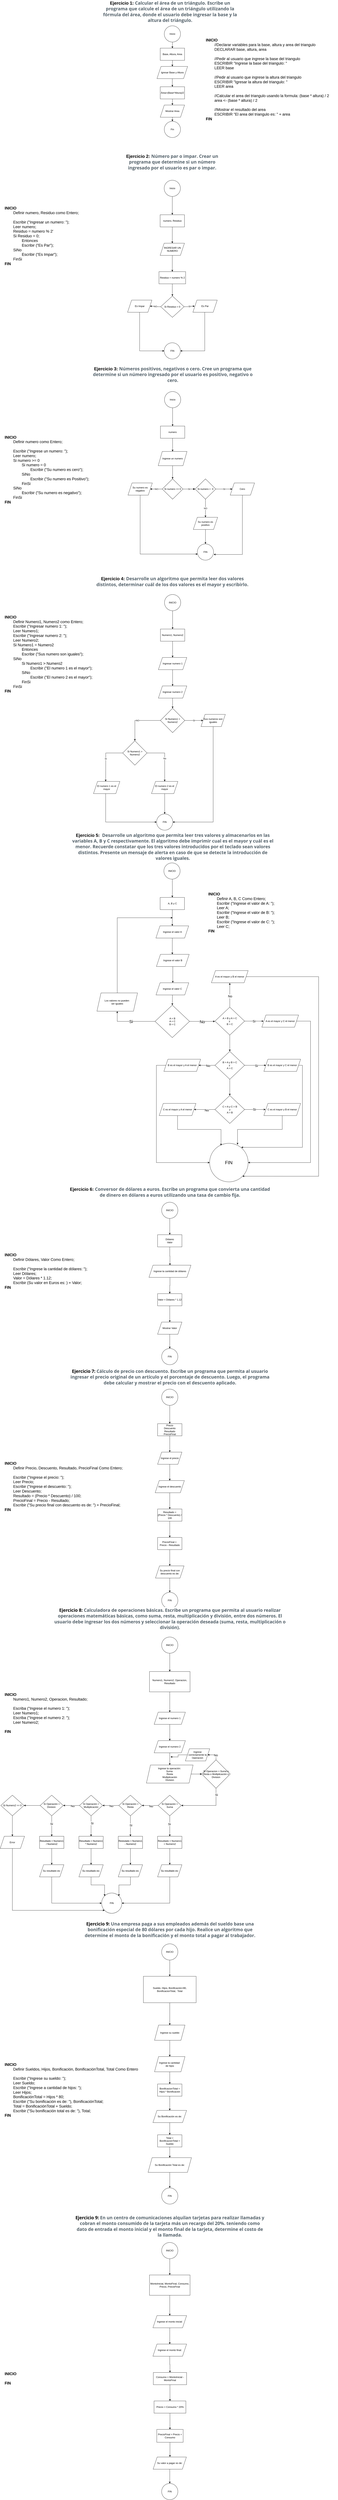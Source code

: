<mxfile version="24.7.16">
  <diagram name="Página-1" id="diP-O9pLG7JxzAGupc3B">
    <mxGraphModel dx="3063" dy="2522" grid="1" gridSize="10" guides="1" tooltips="1" connect="1" arrows="1" fold="1" page="1" pageScale="1" pageWidth="827" pageHeight="1169" math="0" shadow="0">
      <root>
        <mxCell id="0" />
        <mxCell id="1" parent="0" />
        <mxCell id="6evMOSts6bq80Mxan7AQ-4" value="" style="edgeStyle=orthogonalEdgeStyle;rounded=0;orthogonalLoop=1;jettySize=auto;html=1;" parent="1" source="6evMOSts6bq80Mxan7AQ-2" target="6evMOSts6bq80Mxan7AQ-3" edge="1">
          <mxGeometry relative="1" as="geometry" />
        </mxCell>
        <mxCell id="6evMOSts6bq80Mxan7AQ-2" value="&lt;font style=&quot;vertical-align: inherit;&quot;&gt;&lt;font style=&quot;vertical-align: inherit;&quot;&gt;Inicio&lt;/font&gt;&lt;/font&gt;" style="ellipse;whiteSpace=wrap;html=1;aspect=fixed;" parent="1" vertex="1">
          <mxGeometry x="799" y="-1040" width="80" height="80" as="geometry" />
        </mxCell>
        <mxCell id="6evMOSts6bq80Mxan7AQ-6" value="" style="edgeStyle=orthogonalEdgeStyle;rounded=0;orthogonalLoop=1;jettySize=auto;html=1;" parent="1" source="6evMOSts6bq80Mxan7AQ-3" target="6evMOSts6bq80Mxan7AQ-5" edge="1">
          <mxGeometry relative="1" as="geometry" />
        </mxCell>
        <mxCell id="6evMOSts6bq80Mxan7AQ-3" value="&lt;font style=&quot;vertical-align: inherit;&quot;&gt;&lt;font style=&quot;vertical-align: inherit;&quot;&gt;Base, Altura, Area&lt;/font&gt;&lt;/font&gt;" style="whiteSpace=wrap;html=1;" parent="1" vertex="1">
          <mxGeometry x="779" y="-930" width="120" height="60" as="geometry" />
        </mxCell>
        <mxCell id="6evMOSts6bq80Mxan7AQ-8" value="" style="edgeStyle=orthogonalEdgeStyle;rounded=0;orthogonalLoop=1;jettySize=auto;html=1;" parent="1" source="6evMOSts6bq80Mxan7AQ-5" target="6evMOSts6bq80Mxan7AQ-7" edge="1">
          <mxGeometry relative="1" as="geometry" />
        </mxCell>
        <mxCell id="6evMOSts6bq80Mxan7AQ-5" value="&lt;font style=&quot;vertical-align: inherit;&quot;&gt;&lt;font style=&quot;vertical-align: inherit;&quot;&gt;Igresar Base y Altura&lt;/font&gt;&lt;/font&gt;" style="shape=parallelogram;perimeter=parallelogramPerimeter;whiteSpace=wrap;html=1;fixedSize=1;" parent="1" vertex="1">
          <mxGeometry x="763" y="-840" width="151" height="60" as="geometry" />
        </mxCell>
        <mxCell id="6evMOSts6bq80Mxan7AQ-10" value="" style="edgeStyle=orthogonalEdgeStyle;rounded=0;orthogonalLoop=1;jettySize=auto;html=1;" parent="1" source="6evMOSts6bq80Mxan7AQ-7" target="6evMOSts6bq80Mxan7AQ-9" edge="1">
          <mxGeometry relative="1" as="geometry" />
        </mxCell>
        <mxCell id="6evMOSts6bq80Mxan7AQ-7" value="&lt;font style=&quot;vertical-align: inherit;&quot;&gt;&lt;font style=&quot;vertical-align: inherit;&quot;&gt;&lt;font style=&quot;vertical-align: inherit;&quot;&gt;&lt;font style=&quot;vertical-align: inherit;&quot;&gt;&lt;font style=&quot;vertical-align: inherit;&quot;&gt;&lt;font style=&quot;vertical-align: inherit;&quot;&gt;Área=(Base*Altura)/2&lt;/font&gt;&lt;/font&gt;&lt;/font&gt;&lt;/font&gt;&lt;/font&gt;&lt;/font&gt;" style="whiteSpace=wrap;html=1;" parent="1" vertex="1">
          <mxGeometry x="779" y="-740" width="120" height="60" as="geometry" />
        </mxCell>
        <mxCell id="6evMOSts6bq80Mxan7AQ-12" value="" style="edgeStyle=orthogonalEdgeStyle;rounded=0;orthogonalLoop=1;jettySize=auto;html=1;" parent="1" source="6evMOSts6bq80Mxan7AQ-9" edge="1">
          <mxGeometry relative="1" as="geometry">
            <mxPoint x="839" y="-570" as="targetPoint" />
          </mxGeometry>
        </mxCell>
        <mxCell id="6evMOSts6bq80Mxan7AQ-9" value="&lt;font style=&quot;vertical-align: inherit;&quot;&gt;&lt;font style=&quot;vertical-align: inherit;&quot;&gt;Mostrar Area&lt;/font&gt;&lt;/font&gt;" style="shape=parallelogram;perimeter=parallelogramPerimeter;whiteSpace=wrap;html=1;fixedSize=1;" parent="1" vertex="1">
          <mxGeometry x="779" y="-650" width="120" height="60" as="geometry" />
        </mxCell>
        <mxCell id="6evMOSts6bq80Mxan7AQ-11" value="&lt;font style=&quot;vertical-align: inherit;&quot;&gt;&lt;font style=&quot;vertical-align: inherit;&quot;&gt;Fin&lt;/font&gt;&lt;/font&gt;" style="ellipse;whiteSpace=wrap;html=1;" parent="1" vertex="1">
          <mxGeometry x="799" y="-570" width="80" height="80" as="geometry" />
        </mxCell>
        <mxCell id="YR5uZv47MiNPMvW6iYIs-2" value="" style="edgeStyle=orthogonalEdgeStyle;rounded=0;orthogonalLoop=1;jettySize=auto;html=1;" parent="1" source="6evMOSts6bq80Mxan7AQ-14" target="YR5uZv47MiNPMvW6iYIs-1" edge="1">
          <mxGeometry relative="1" as="geometry" />
        </mxCell>
        <mxCell id="6evMOSts6bq80Mxan7AQ-14" value="Inicio" style="ellipse;whiteSpace=wrap;html=1;aspect=fixed;" parent="1" vertex="1">
          <mxGeometry x="798.5" y="-280" width="80" height="80" as="geometry" />
        </mxCell>
        <mxCell id="YR5uZv47MiNPMvW6iYIs-4" value="" style="edgeStyle=orthogonalEdgeStyle;rounded=0;orthogonalLoop=1;jettySize=auto;html=1;" parent="1" source="YR5uZv47MiNPMvW6iYIs-1" target="YR5uZv47MiNPMvW6iYIs-3" edge="1">
          <mxGeometry relative="1" as="geometry" />
        </mxCell>
        <mxCell id="YR5uZv47MiNPMvW6iYIs-1" value="&lt;div&gt;&lt;font style=&quot;vertical-align: inherit;&quot;&gt;&lt;font style=&quot;vertical-align: inherit;&quot;&gt;numero, Residuo&lt;/font&gt;&lt;/font&gt;&lt;/div&gt;" style="whiteSpace=wrap;html=1;" parent="1" vertex="1">
          <mxGeometry x="778.5" y="-110" width="120" height="60" as="geometry" />
        </mxCell>
        <mxCell id="YR5uZv47MiNPMvW6iYIs-6" value="" style="edgeStyle=orthogonalEdgeStyle;rounded=0;orthogonalLoop=1;jettySize=auto;html=1;" parent="1" source="YR5uZv47MiNPMvW6iYIs-3" target="YR5uZv47MiNPMvW6iYIs-5" edge="1">
          <mxGeometry relative="1" as="geometry" />
        </mxCell>
        <mxCell id="YR5uZv47MiNPMvW6iYIs-3" value="&lt;font style=&quot;vertical-align: inherit;&quot;&gt;&lt;font style=&quot;vertical-align: inherit;&quot;&gt;INGRESAR UN NUMERO&lt;/font&gt;&lt;/font&gt;" style="shape=parallelogram;perimeter=parallelogramPerimeter;whiteSpace=wrap;html=1;fixedSize=1;" parent="1" vertex="1">
          <mxGeometry x="778.5" y="30" width="120" height="60" as="geometry" />
        </mxCell>
        <mxCell id="YR5uZv47MiNPMvW6iYIs-8" value="" style="edgeStyle=orthogonalEdgeStyle;rounded=0;orthogonalLoop=1;jettySize=auto;html=1;" parent="1" source="YR5uZv47MiNPMvW6iYIs-5" target="YR5uZv47MiNPMvW6iYIs-7" edge="1">
          <mxGeometry relative="1" as="geometry" />
        </mxCell>
        <mxCell id="YR5uZv47MiNPMvW6iYIs-5" value="&lt;font style=&quot;vertical-align: inherit;&quot;&gt;&lt;font style=&quot;vertical-align: inherit;&quot;&gt;Residuo = numero % 2&lt;/font&gt;&lt;/font&gt;" style="whiteSpace=wrap;html=1;" parent="1" vertex="1">
          <mxGeometry x="772.75" y="170" width="131.5" height="60" as="geometry" />
        </mxCell>
        <mxCell id="YR5uZv47MiNPMvW6iYIs-10" value="&lt;font style=&quot;vertical-align: inherit;&quot;&gt;&lt;font style=&quot;vertical-align: inherit;&quot;&gt;NO&lt;/font&gt;&lt;/font&gt;" style="edgeStyle=orthogonalEdgeStyle;rounded=0;orthogonalLoop=1;jettySize=auto;html=1;" parent="1" source="YR5uZv47MiNPMvW6iYIs-7" edge="1">
          <mxGeometry relative="1" as="geometry">
            <mxPoint x="728.5" y="340" as="targetPoint" />
          </mxGeometry>
        </mxCell>
        <mxCell id="YR5uZv47MiNPMvW6iYIs-12" value="&lt;font style=&quot;vertical-align: inherit;&quot;&gt;&lt;font style=&quot;vertical-align: inherit;&quot;&gt;SI&lt;/font&gt;&lt;/font&gt;" style="edgeStyle=orthogonalEdgeStyle;rounded=0;orthogonalLoop=1;jettySize=auto;html=1;" parent="1" source="YR5uZv47MiNPMvW6iYIs-7" edge="1">
          <mxGeometry relative="1" as="geometry">
            <mxPoint x="948.5" y="340" as="targetPoint" />
          </mxGeometry>
        </mxCell>
        <mxCell id="YR5uZv47MiNPMvW6iYIs-7" value="&lt;font style=&quot;vertical-align: inherit;&quot;&gt;&lt;font style=&quot;vertical-align: inherit;&quot;&gt;Si Residuo = 0&lt;/font&gt;&lt;/font&gt;" style="rhombus;whiteSpace=wrap;html=1;" parent="1" vertex="1">
          <mxGeometry x="781.38" y="290" width="115.25" height="105" as="geometry" />
        </mxCell>
        <mxCell id="YR5uZv47MiNPMvW6iYIs-14" value="" style="edgeStyle=orthogonalEdgeStyle;rounded=0;orthogonalLoop=1;jettySize=auto;html=1;" parent="1" target="YR5uZv47MiNPMvW6iYIs-13" edge="1">
          <mxGeometry relative="1" as="geometry">
            <Array as="points">
              <mxPoint x="677.5" y="560" />
            </Array>
            <mxPoint x="677.5" y="370" as="sourcePoint" />
          </mxGeometry>
        </mxCell>
        <mxCell id="YR5uZv47MiNPMvW6iYIs-9" value="&lt;font style=&quot;vertical-align: inherit;&quot;&gt;&lt;font style=&quot;vertical-align: inherit;&quot;&gt;Es Impar&lt;/font&gt;&lt;/font&gt;" style="shape=parallelogram;perimeter=parallelogramPerimeter;whiteSpace=wrap;html=1;fixedSize=1;" parent="1" vertex="1">
          <mxGeometry x="618" y="310" width="120" height="60" as="geometry" />
        </mxCell>
        <mxCell id="YR5uZv47MiNPMvW6iYIs-15" style="edgeStyle=orthogonalEdgeStyle;rounded=0;orthogonalLoop=1;jettySize=auto;html=1;exitX=0.5;exitY=1;exitDx=0;exitDy=0;entryX=1;entryY=0.5;entryDx=0;entryDy=0;" parent="1" target="YR5uZv47MiNPMvW6iYIs-13" edge="1">
          <mxGeometry relative="1" as="geometry">
            <mxPoint x="897.5" y="570" as="targetPoint" />
            <mxPoint x="998.5" y="370" as="sourcePoint" />
            <Array as="points">
              <mxPoint x="999" y="560" />
            </Array>
          </mxGeometry>
        </mxCell>
        <mxCell id="YR5uZv47MiNPMvW6iYIs-11" value="&lt;font style=&quot;vertical-align: inherit;&quot;&gt;&lt;font style=&quot;vertical-align: inherit;&quot;&gt;Es Par&lt;/font&gt;&lt;/font&gt;" style="shape=parallelogram;perimeter=parallelogramPerimeter;whiteSpace=wrap;html=1;fixedSize=1;" parent="1" vertex="1">
          <mxGeometry x="940" y="310" width="120" height="60" as="geometry" />
        </mxCell>
        <mxCell id="YR5uZv47MiNPMvW6iYIs-13" value="FIN" style="ellipse;whiteSpace=wrap;html=1;" parent="1" vertex="1">
          <mxGeometry x="798.5" y="520" width="80" height="80" as="geometry" />
        </mxCell>
        <mxCell id="YR5uZv47MiNPMvW6iYIs-19" value="" style="edgeStyle=orthogonalEdgeStyle;rounded=0;orthogonalLoop=1;jettySize=auto;html=1;" parent="1" source="YR5uZv47MiNPMvW6iYIs-16" target="YR5uZv47MiNPMvW6iYIs-18" edge="1">
          <mxGeometry relative="1" as="geometry" />
        </mxCell>
        <mxCell id="YR5uZv47MiNPMvW6iYIs-16" value="&lt;font style=&quot;vertical-align: inherit;&quot;&gt;&lt;font style=&quot;vertical-align: inherit;&quot;&gt;Inicio&lt;/font&gt;&lt;/font&gt;" style="ellipse;whiteSpace=wrap;html=1;aspect=fixed;" parent="1" vertex="1">
          <mxGeometry x="800" y="760" width="80" height="80" as="geometry" />
        </mxCell>
        <mxCell id="YR5uZv47MiNPMvW6iYIs-22" value="" style="edgeStyle=orthogonalEdgeStyle;rounded=0;orthogonalLoop=1;jettySize=auto;html=1;" parent="1" source="YR5uZv47MiNPMvW6iYIs-18" target="YR5uZv47MiNPMvW6iYIs-21" edge="1">
          <mxGeometry relative="1" as="geometry" />
        </mxCell>
        <mxCell id="YR5uZv47MiNPMvW6iYIs-18" value="numero" style="whiteSpace=wrap;html=1;" parent="1" vertex="1">
          <mxGeometry x="780" y="930" width="120" height="60" as="geometry" />
        </mxCell>
        <mxCell id="YR5uZv47MiNPMvW6iYIs-26" value="" style="edgeStyle=orthogonalEdgeStyle;rounded=0;orthogonalLoop=1;jettySize=auto;html=1;" parent="1" source="YR5uZv47MiNPMvW6iYIs-21" target="YR5uZv47MiNPMvW6iYIs-25" edge="1">
          <mxGeometry relative="1" as="geometry" />
        </mxCell>
        <mxCell id="YR5uZv47MiNPMvW6iYIs-21" value="Ingrese un numero" style="shape=parallelogram;perimeter=parallelogramPerimeter;whiteSpace=wrap;html=1;fixedSize=1;" parent="1" vertex="1">
          <mxGeometry x="769" y="1055" width="142" height="70" as="geometry" />
        </mxCell>
        <mxCell id="YR5uZv47MiNPMvW6iYIs-28" value="" style="edgeStyle=orthogonalEdgeStyle;rounded=0;orthogonalLoop=1;jettySize=auto;html=1;" parent="1" source="YR5uZv47MiNPMvW6iYIs-25" edge="1">
          <mxGeometry relative="1" as="geometry">
            <mxPoint x="950" y="1240" as="targetPoint" />
          </mxGeometry>
        </mxCell>
        <mxCell id="YR5uZv47MiNPMvW6iYIs-30" value="NO" style="edgeStyle=orthogonalEdgeStyle;rounded=0;orthogonalLoop=1;jettySize=auto;html=1;" parent="1" source="YR5uZv47MiNPMvW6iYIs-25" target="YR5uZv47MiNPMvW6iYIs-29" edge="1">
          <mxGeometry relative="1" as="geometry" />
        </mxCell>
        <mxCell id="YR5uZv47MiNPMvW6iYIs-34" value="SI" style="edgeStyle=orthogonalEdgeStyle;rounded=0;orthogonalLoop=1;jettySize=auto;html=1;" parent="1" source="YR5uZv47MiNPMvW6iYIs-25" target="YR5uZv47MiNPMvW6iYIs-33" edge="1">
          <mxGeometry relative="1" as="geometry" />
        </mxCell>
        <mxCell id="YR5uZv47MiNPMvW6iYIs-25" value="Si numero &amp;gt;= 0" style="rhombus;whiteSpace=wrap;html=1;" parent="1" vertex="1">
          <mxGeometry x="789" y="1190" width="102" height="100" as="geometry" />
        </mxCell>
        <mxCell id="YR5uZv47MiNPMvW6iYIs-32" value="" style="edgeStyle=orthogonalEdgeStyle;rounded=0;orthogonalLoop=1;jettySize=auto;html=1;" parent="1" source="YR5uZv47MiNPMvW6iYIs-29" target="YR5uZv47MiNPMvW6iYIs-31" edge="1">
          <mxGeometry relative="1" as="geometry">
            <Array as="points">
              <mxPoint x="680" y="1560" />
            </Array>
          </mxGeometry>
        </mxCell>
        <mxCell id="YR5uZv47MiNPMvW6iYIs-29" value="Su numero es negativo" style="shape=parallelogram;perimeter=parallelogramPerimeter;whiteSpace=wrap;html=1;fixedSize=1;" parent="1" vertex="1">
          <mxGeometry x="620" y="1210" width="120" height="60" as="geometry" />
        </mxCell>
        <mxCell id="YR5uZv47MiNPMvW6iYIs-31" value="FIN" style="ellipse;whiteSpace=wrap;html=1;" parent="1" vertex="1">
          <mxGeometry x="962" y="1510" width="80" height="80" as="geometry" />
        </mxCell>
        <mxCell id="YR5uZv47MiNPMvW6iYIs-36" value="SI" style="edgeStyle=orthogonalEdgeStyle;rounded=0;orthogonalLoop=1;jettySize=auto;html=1;" parent="1" source="YR5uZv47MiNPMvW6iYIs-33" target="YR5uZv47MiNPMvW6iYIs-35" edge="1">
          <mxGeometry relative="1" as="geometry" />
        </mxCell>
        <mxCell id="YR5uZv47MiNPMvW6iYIs-38" value="NO" style="edgeStyle=orthogonalEdgeStyle;rounded=0;orthogonalLoop=1;jettySize=auto;html=1;" parent="1" source="YR5uZv47MiNPMvW6iYIs-33" target="YR5uZv47MiNPMvW6iYIs-37" edge="1">
          <mxGeometry relative="1" as="geometry" />
        </mxCell>
        <mxCell id="YR5uZv47MiNPMvW6iYIs-33" value="Si numero =&amp;nbsp; 0" style="rhombus;whiteSpace=wrap;html=1;" parent="1" vertex="1">
          <mxGeometry x="951" y="1190" width="102" height="100" as="geometry" />
        </mxCell>
        <mxCell id="YR5uZv47MiNPMvW6iYIs-35" value="Cero" style="shape=parallelogram;perimeter=parallelogramPerimeter;whiteSpace=wrap;html=1;fixedSize=1;" parent="1" vertex="1">
          <mxGeometry x="1124" y="1210" width="120" height="60" as="geometry" />
        </mxCell>
        <mxCell id="YR5uZv47MiNPMvW6iYIs-39" value="" style="edgeStyle=orthogonalEdgeStyle;rounded=0;orthogonalLoop=1;jettySize=auto;html=1;" parent="1" source="YR5uZv47MiNPMvW6iYIs-37" target="YR5uZv47MiNPMvW6iYIs-31" edge="1">
          <mxGeometry relative="1" as="geometry" />
        </mxCell>
        <mxCell id="YR5uZv47MiNPMvW6iYIs-37" value="Su numero es positivo" style="shape=parallelogram;perimeter=parallelogramPerimeter;whiteSpace=wrap;html=1;fixedSize=1;" parent="1" vertex="1">
          <mxGeometry x="942" y="1379" width="120" height="60" as="geometry" />
        </mxCell>
        <mxCell id="YR5uZv47MiNPMvW6iYIs-40" style="edgeStyle=orthogonalEdgeStyle;rounded=0;orthogonalLoop=1;jettySize=auto;html=1;exitX=0.5;exitY=1;exitDx=0;exitDy=0;entryX=1.013;entryY=0.65;entryDx=0;entryDy=0;entryPerimeter=0;" parent="1" source="YR5uZv47MiNPMvW6iYIs-35" target="YR5uZv47MiNPMvW6iYIs-31" edge="1">
          <mxGeometry relative="1" as="geometry" />
        </mxCell>
        <mxCell id="YR5uZv47MiNPMvW6iYIs-41" value="&lt;b style=&quot;font-size: 22px;&quot;&gt;&lt;span style=&quot;font-size: 22px;&quot;&gt;&lt;font style=&quot;font-size: 22px;&quot;&gt;&lt;font style=&quot;vertical-align: inherit; font-size: 22px;&quot;&gt;&lt;font style=&quot;vertical-align: inherit; font-size: 22px;&quot;&gt;Ejercicio 1:&amp;nbsp;&lt;/font&gt;&lt;/font&gt;&lt;/font&gt;&lt;/span&gt;&lt;span style=&quot;box-sizing: border-box; caret-color: rgb(82, 96, 105); color: rgb(82, 96, 105); font-family: &amp;quot;Open Sans&amp;quot;, sans-serif; text-align: left;&quot;&gt;Calcular el área de un triángulo.&amp;nbsp;&lt;/span&gt;&lt;span style=&quot;caret-color: rgb(82, 96, 105); color: rgb(82, 96, 105); font-family: &amp;quot;Open Sans&amp;quot;, sans-serif; text-align: left; background-color: rgb(255, 255, 255);&quot;&gt;Escribe un programa que calcule el área de un triángulo utilizando la fórmula del&amp;nbsp;área, donde el usuario debe ingresar la base y la altura del triángulo.&lt;/span&gt;&lt;/b&gt;" style="text;html=1;align=center;verticalAlign=middle;whiteSpace=wrap;rounded=0;" parent="1" vertex="1">
          <mxGeometry x="475.5" y="-1130" width="703" height="40" as="geometry" />
        </mxCell>
        <mxCell id="YR5uZv47MiNPMvW6iYIs-42" value="&lt;font style=&quot;font-size: 22px;&quot;&gt;&lt;b&gt;&lt;font style=&quot;font-size: 22px;&quot;&gt;&lt;font style=&quot;vertical-align: inherit; font-size: 22px;&quot;&gt;&lt;font style=&quot;vertical-align: inherit; font-size: 22px;&quot;&gt;Ejercicio 4:&amp;nbsp;&lt;/font&gt;&lt;/font&gt;&lt;/font&gt;&lt;span style=&quot;caret-color: rgb(82, 96, 105); color: rgb(82, 96, 105); font-family: &amp;quot;Open Sans&amp;quot;, sans-serif; text-align: left; background-color: rgb(255, 255, 255);&quot;&gt;Desarrolle un algoritmo que permita leer dos valores distintos,&lt;/span&gt;&lt;span style=&quot;box-sizing: border-box; caret-color: rgb(82, 96, 105); color: rgb(82, 96, 105); font-family: &amp;quot;Open Sans&amp;quot;, sans-serif; text-align: left;&quot;&gt;&amp;nbsp;&lt;/span&gt;&lt;span style=&quot;caret-color: rgb(82, 96, 105); color: rgb(82, 96, 105); font-family: &amp;quot;Open Sans&amp;quot;, sans-serif; text-align: left; background-color: rgb(255, 255, 255);&quot;&gt;determinar cuál de los dos valores es el mayor y escribirlo.&lt;/span&gt;&lt;/b&gt;&lt;/font&gt;" style="text;html=1;align=center;verticalAlign=middle;whiteSpace=wrap;rounded=0;" parent="1" vertex="1">
          <mxGeometry x="458.5" y="1680" width="760" height="30" as="geometry" />
        </mxCell>
        <mxCell id="YR5uZv47MiNPMvW6iYIs-47" value="" style="edgeStyle=orthogonalEdgeStyle;rounded=0;orthogonalLoop=1;jettySize=auto;html=1;" parent="1" source="YR5uZv47MiNPMvW6iYIs-45" target="YR5uZv47MiNPMvW6iYIs-46" edge="1">
          <mxGeometry relative="1" as="geometry" />
        </mxCell>
        <mxCell id="YR5uZv47MiNPMvW6iYIs-45" value="INICIO" style="ellipse;whiteSpace=wrap;html=1;aspect=fixed;" parent="1" vertex="1">
          <mxGeometry x="800" y="1759" width="80" height="80" as="geometry" />
        </mxCell>
        <mxCell id="YR5uZv47MiNPMvW6iYIs-49" value="" style="edgeStyle=orthogonalEdgeStyle;rounded=0;orthogonalLoop=1;jettySize=auto;html=1;" parent="1" source="YR5uZv47MiNPMvW6iYIs-46" target="YR5uZv47MiNPMvW6iYIs-48" edge="1">
          <mxGeometry relative="1" as="geometry" />
        </mxCell>
        <mxCell id="YR5uZv47MiNPMvW6iYIs-46" value="Numero1, Numero2" style="whiteSpace=wrap;html=1;" parent="1" vertex="1">
          <mxGeometry x="780" y="1929" width="120" height="60" as="geometry" />
        </mxCell>
        <mxCell id="YR5uZv47MiNPMvW6iYIs-51" value="" style="edgeStyle=orthogonalEdgeStyle;rounded=0;orthogonalLoop=1;jettySize=auto;html=1;" parent="1" source="YR5uZv47MiNPMvW6iYIs-48" target="YR5uZv47MiNPMvW6iYIs-50" edge="1">
          <mxGeometry relative="1" as="geometry" />
        </mxCell>
        <mxCell id="YR5uZv47MiNPMvW6iYIs-48" value="Ingresar numero 1" style="shape=parallelogram;perimeter=parallelogramPerimeter;whiteSpace=wrap;html=1;fixedSize=1;" parent="1" vertex="1">
          <mxGeometry x="770" y="2069" width="140" height="60" as="geometry" />
        </mxCell>
        <mxCell id="YR5uZv47MiNPMvW6iYIs-53" value="" style="edgeStyle=orthogonalEdgeStyle;rounded=0;orthogonalLoop=1;jettySize=auto;html=1;" parent="1" source="YR5uZv47MiNPMvW6iYIs-50" target="YR5uZv47MiNPMvW6iYIs-52" edge="1">
          <mxGeometry relative="1" as="geometry" />
        </mxCell>
        <mxCell id="YR5uZv47MiNPMvW6iYIs-50" value="Ingresar numero 2" style="shape=parallelogram;perimeter=parallelogramPerimeter;whiteSpace=wrap;html=1;fixedSize=1;" parent="1" vertex="1">
          <mxGeometry x="770" y="2209" width="140" height="60" as="geometry" />
        </mxCell>
        <mxCell id="YR5uZv47MiNPMvW6iYIs-55" value="SI" style="edgeStyle=orthogonalEdgeStyle;rounded=0;orthogonalLoop=1;jettySize=auto;html=1;" parent="1" source="YR5uZv47MiNPMvW6iYIs-52" target="YR5uZv47MiNPMvW6iYIs-54" edge="1">
          <mxGeometry relative="1" as="geometry" />
        </mxCell>
        <mxCell id="YR5uZv47MiNPMvW6iYIs-57" value="NO" style="edgeStyle=orthogonalEdgeStyle;rounded=0;orthogonalLoop=1;jettySize=auto;html=1;" parent="1" source="YR5uZv47MiNPMvW6iYIs-52" target="YR5uZv47MiNPMvW6iYIs-56" edge="1">
          <mxGeometry relative="1" as="geometry" />
        </mxCell>
        <mxCell id="YR5uZv47MiNPMvW6iYIs-52" value="Si Numero1 = Numero2" style="rhombus;whiteSpace=wrap;html=1;" parent="1" vertex="1">
          <mxGeometry x="780" y="2319" width="120" height="120" as="geometry" />
        </mxCell>
        <mxCell id="YR5uZv47MiNPMvW6iYIs-69" style="edgeStyle=orthogonalEdgeStyle;rounded=0;orthogonalLoop=1;jettySize=auto;html=1;exitX=0.5;exitY=1;exitDx=0;exitDy=0;entryX=1;entryY=0.5;entryDx=0;entryDy=0;" parent="1" source="YR5uZv47MiNPMvW6iYIs-54" target="YR5uZv47MiNPMvW6iYIs-62" edge="1">
          <mxGeometry relative="1" as="geometry" />
        </mxCell>
        <mxCell id="YR5uZv47MiNPMvW6iYIs-54" value="Sus numeros son iguales" style="shape=parallelogram;perimeter=parallelogramPerimeter;whiteSpace=wrap;html=1;fixedSize=1;" parent="1" vertex="1">
          <mxGeometry x="980" y="2349" width="120" height="60" as="geometry" />
        </mxCell>
        <mxCell id="YR5uZv47MiNPMvW6iYIs-59" value="Si" style="edgeStyle=orthogonalEdgeStyle;rounded=0;orthogonalLoop=1;jettySize=auto;html=1;" parent="1" source="YR5uZv47MiNPMvW6iYIs-56" edge="1">
          <mxGeometry relative="1" as="geometry">
            <mxPoint x="510" y="2679" as="targetPoint" />
          </mxGeometry>
        </mxCell>
        <mxCell id="YR5uZv47MiNPMvW6iYIs-61" value="No" style="edgeStyle=orthogonalEdgeStyle;rounded=0;orthogonalLoop=1;jettySize=auto;html=1;" parent="1" source="YR5uZv47MiNPMvW6iYIs-56" target="YR5uZv47MiNPMvW6iYIs-60" edge="1">
          <mxGeometry relative="1" as="geometry" />
        </mxCell>
        <mxCell id="YR5uZv47MiNPMvW6iYIs-56" value="Si Numero1 &amp;gt; Numero2" style="rhombus;whiteSpace=wrap;html=1;" parent="1" vertex="1">
          <mxGeometry x="594" y="2479" width="120" height="120" as="geometry" />
        </mxCell>
        <mxCell id="YR5uZv47MiNPMvW6iYIs-63" value="" style="edgeStyle=orthogonalEdgeStyle;rounded=0;orthogonalLoop=1;jettySize=auto;html=1;" parent="1" target="YR5uZv47MiNPMvW6iYIs-62" edge="1">
          <mxGeometry relative="1" as="geometry">
            <Array as="points">
              <mxPoint x="510" y="2739" />
              <mxPoint x="510" y="2879" />
            </Array>
            <mxPoint x="520" y="2739" as="sourcePoint" />
          </mxGeometry>
        </mxCell>
        <mxCell id="YR5uZv47MiNPMvW6iYIs-58" value="El numero 1 es el mayor" style="shape=parallelogram;perimeter=parallelogramPerimeter;whiteSpace=wrap;html=1;fixedSize=1;" parent="1" vertex="1">
          <mxGeometry x="450" y="2679" width="130" height="60" as="geometry" />
        </mxCell>
        <mxCell id="YR5uZv47MiNPMvW6iYIs-68" value="" style="edgeStyle=orthogonalEdgeStyle;rounded=0;orthogonalLoop=1;jettySize=auto;html=1;" parent="1" source="YR5uZv47MiNPMvW6iYIs-60" target="YR5uZv47MiNPMvW6iYIs-62" edge="1">
          <mxGeometry relative="1" as="geometry">
            <Array as="points">
              <mxPoint x="801" y="2759" />
              <mxPoint x="801" y="2759" />
            </Array>
          </mxGeometry>
        </mxCell>
        <mxCell id="YR5uZv47MiNPMvW6iYIs-60" value="El numero 2 es el mayor" style="shape=parallelogram;perimeter=parallelogramPerimeter;whiteSpace=wrap;html=1;fixedSize=1;" parent="1" vertex="1">
          <mxGeometry x="735.99" y="2679" width="130" height="60" as="geometry" />
        </mxCell>
        <mxCell id="YR5uZv47MiNPMvW6iYIs-62" value="FIN" style="ellipse;whiteSpace=wrap;html=1;" parent="1" vertex="1">
          <mxGeometry x="761" y="2839" width="80" height="80" as="geometry" />
        </mxCell>
        <mxCell id="YR5uZv47MiNPMvW6iYIs-72" value="" style="edgeStyle=orthogonalEdgeStyle;rounded=0;orthogonalLoop=1;jettySize=auto;html=1;" parent="1" target="YR5uZv47MiNPMvW6iYIs-71" edge="1">
          <mxGeometry relative="1" as="geometry">
            <mxPoint x="838.5" y="3160" as="sourcePoint" />
          </mxGeometry>
        </mxCell>
        <mxCell id="YR5uZv47MiNPMvW6iYIs-70" value="INICIO" style="ellipse;whiteSpace=wrap;html=1;aspect=fixed;" parent="1" vertex="1">
          <mxGeometry x="797" y="3080" width="80" height="80" as="geometry" />
        </mxCell>
        <mxCell id="A9L-10VFelwN_b7H79AT-4" value="" style="edgeStyle=orthogonalEdgeStyle;rounded=0;orthogonalLoop=1;jettySize=auto;html=1;" parent="1" source="YR5uZv47MiNPMvW6iYIs-71" target="A9L-10VFelwN_b7H79AT-3" edge="1">
          <mxGeometry relative="1" as="geometry" />
        </mxCell>
        <mxCell id="YR5uZv47MiNPMvW6iYIs-71" value="A, B y C" style="whiteSpace=wrap;html=1;" parent="1" vertex="1">
          <mxGeometry x="778.5" y="3250" width="120" height="60" as="geometry" />
        </mxCell>
        <mxCell id="A9L-10VFelwN_b7H79AT-7" value="" style="edgeStyle=orthogonalEdgeStyle;rounded=0;orthogonalLoop=1;jettySize=auto;html=1;" parent="1" source="A9L-10VFelwN_b7H79AT-3" edge="1">
          <mxGeometry relative="1" as="geometry">
            <mxPoint x="838.515" y="3530" as="targetPoint" />
          </mxGeometry>
        </mxCell>
        <mxCell id="A9L-10VFelwN_b7H79AT-3" value="Ingrese el valor A" style="shape=parallelogram;perimeter=parallelogramPerimeter;whiteSpace=wrap;html=1;fixedSize=1;" parent="1" vertex="1">
          <mxGeometry x="757.75" y="3390" width="161.5" height="60" as="geometry" />
        </mxCell>
        <mxCell id="A9L-10VFelwN_b7H79AT-10" value="" style="edgeStyle=orthogonalEdgeStyle;rounded=0;orthogonalLoop=1;jettySize=auto;html=1;" parent="1" source="A9L-10VFelwN_b7H79AT-8" edge="1">
          <mxGeometry relative="1" as="geometry">
            <mxPoint x="841.0" y="3670" as="targetPoint" />
          </mxGeometry>
        </mxCell>
        <mxCell id="A9L-10VFelwN_b7H79AT-8" value="Ingrese el valor B" style="shape=parallelogram;perimeter=parallelogramPerimeter;whiteSpace=wrap;html=1;fixedSize=1;" parent="1" vertex="1">
          <mxGeometry x="760.25" y="3530" width="161.5" height="60" as="geometry" />
        </mxCell>
        <mxCell id="A9L-10VFelwN_b7H79AT-20" style="edgeStyle=orthogonalEdgeStyle;rounded=0;orthogonalLoop=1;jettySize=auto;html=1;exitX=0.5;exitY=1;exitDx=0;exitDy=0;" parent="1" source="A9L-10VFelwN_b7H79AT-11" target="A9L-10VFelwN_b7H79AT-19" edge="1">
          <mxGeometry relative="1" as="geometry" />
        </mxCell>
        <mxCell id="A9L-10VFelwN_b7H79AT-11" value="Ingrese el valor C" style="shape=parallelogram;perimeter=parallelogramPerimeter;whiteSpace=wrap;html=1;fixedSize=1;" parent="1" vertex="1">
          <mxGeometry x="758.25" y="3670" width="161.5" height="60" as="geometry" />
        </mxCell>
        <mxCell id="A9L-10VFelwN_b7H79AT-23" value="&lt;font style=&quot;font-size: 20px;&quot;&gt;Si&lt;/font&gt;" style="edgeStyle=orthogonalEdgeStyle;rounded=0;orthogonalLoop=1;jettySize=auto;html=1;exitX=0;exitY=0.5;exitDx=0;exitDy=0;entryX=0.5;entryY=1;entryDx=0;entryDy=0;" parent="1" source="A9L-10VFelwN_b7H79AT-19" target="A9L-10VFelwN_b7H79AT-22" edge="1">
          <mxGeometry relative="1" as="geometry" />
        </mxCell>
        <mxCell id="A9L-10VFelwN_b7H79AT-27" value="&lt;font style=&quot;font-size: 20px;&quot;&gt;No&lt;/font&gt;" style="edgeStyle=orthogonalEdgeStyle;rounded=0;orthogonalLoop=1;jettySize=auto;html=1;" parent="1" source="A9L-10VFelwN_b7H79AT-19" edge="1">
          <mxGeometry relative="1" as="geometry">
            <mxPoint x="1048.5" y="3860" as="targetPoint" />
          </mxGeometry>
        </mxCell>
        <mxCell id="A9L-10VFelwN_b7H79AT-19" value="A = B&lt;div&gt;A = C&lt;/div&gt;&lt;div&gt;B = C&lt;/div&gt;" style="rhombus;whiteSpace=wrap;html=1;" parent="1" vertex="1">
          <mxGeometry x="753.5" y="3780" width="170" height="160" as="geometry" />
        </mxCell>
        <mxCell id="A9L-10VFelwN_b7H79AT-24" style="edgeStyle=orthogonalEdgeStyle;rounded=0;orthogonalLoop=1;jettySize=auto;html=1;exitX=0.5;exitY=0;exitDx=0;exitDy=0;" parent="1" source="A9L-10VFelwN_b7H79AT-22" edge="1">
          <mxGeometry relative="1" as="geometry">
            <mxPoint x="840" y="3350" as="targetPoint" />
            <Array as="points">
              <mxPoint x="567" y="3350" />
            </Array>
          </mxGeometry>
        </mxCell>
        <mxCell id="A9L-10VFelwN_b7H79AT-22" value="Los valores no pueden&amp;nbsp;&lt;div&gt;ser iguales&lt;/div&gt;" style="shape=parallelogram;perimeter=parallelogramPerimeter;whiteSpace=wrap;html=1;fixedSize=1;" parent="1" vertex="1">
          <mxGeometry x="467" y="3720" width="200" height="90" as="geometry" />
        </mxCell>
        <mxCell id="0owpBINJHQ_oUubCVYBU-30" value="" style="edgeStyle=orthogonalEdgeStyle;rounded=0;orthogonalLoop=1;jettySize=auto;html=1;" parent="1" source="A9L-10VFelwN_b7H79AT-28" edge="1">
          <mxGeometry relative="1" as="geometry">
            <mxPoint x="1121.905" y="3671.25" as="targetPoint" />
          </mxGeometry>
        </mxCell>
        <mxCell id="0owpBINJHQ_oUubCVYBU-64" value="&lt;font style=&quot;font-size: 16px;&quot;&gt;No&lt;/font&gt;" style="edgeLabel;html=1;align=center;verticalAlign=middle;resizable=0;points=[];" parent="0owpBINJHQ_oUubCVYBU-30" vertex="1" connectable="0">
          <mxGeometry x="-0.093" y="-1" relative="1" as="geometry">
            <mxPoint as="offset" />
          </mxGeometry>
        </mxCell>
        <mxCell id="0owpBINJHQ_oUubCVYBU-33" value="&lt;font style=&quot;font-size: 16px;&quot;&gt;Si&lt;/font&gt;" style="edgeStyle=orthogonalEdgeStyle;rounded=0;orthogonalLoop=1;jettySize=auto;html=1;" parent="1" source="A9L-10VFelwN_b7H79AT-28" edge="1">
          <mxGeometry x="-0.001" relative="1" as="geometry">
            <mxPoint x="1288.03" y="3858.829" as="targetPoint" />
            <mxPoint as="offset" />
          </mxGeometry>
        </mxCell>
        <mxCell id="0owpBINJHQ_oUubCVYBU-36" value="" style="edgeStyle=orthogonalEdgeStyle;rounded=0;orthogonalLoop=1;jettySize=auto;html=1;" parent="1" source="A9L-10VFelwN_b7H79AT-28" target="0owpBINJHQ_oUubCVYBU-35" edge="1">
          <mxGeometry relative="1" as="geometry" />
        </mxCell>
        <mxCell id="A9L-10VFelwN_b7H79AT-28" value="A &amp;gt; B y A &amp;gt; C&lt;div&gt;y&amp;nbsp;&lt;/div&gt;&lt;div&gt;B &amp;gt; C&lt;/div&gt;" style="rhombus;whiteSpace=wrap;html=1;" parent="1" vertex="1">
          <mxGeometry x="1048.88" y="3790" width="146.1" height="137.5" as="geometry" />
        </mxCell>
        <mxCell id="P0fLIiBa_LavEUqAMEqs-2" value="&lt;b style=&quot;font-size: 22px;&quot;&gt;&lt;span style=&quot;font-size: 22px;&quot;&gt;Ejercicio 2:&amp;nbsp;&lt;/span&gt;&lt;span style=&quot;box-sizing: border-box; caret-color: rgb(82, 96, 105); color: rgb(82, 96, 105); font-family: &amp;quot;Open Sans&amp;quot;, sans-serif; text-align: left;&quot;&gt;Número par o impar.&amp;nbsp;&lt;/span&gt;&lt;span style=&quot;caret-color: rgb(82, 96, 105); color: rgb(82, 96, 105); font-family: &amp;quot;Open Sans&amp;quot;, sans-serif; text-align: left; background-color: rgb(255, 255, 255);&quot;&gt;Crear un programa que determine si un número ingresado por el usuario es par&amp;nbsp;o impar.&lt;/span&gt;&lt;/b&gt;" style="text;html=1;align=center;verticalAlign=middle;whiteSpace=wrap;rounded=0;" parent="1" vertex="1">
          <mxGeometry x="591" y="-390" width="494" height="40" as="geometry" />
        </mxCell>
        <mxCell id="0owpBINJHQ_oUubCVYBU-73" style="edgeStyle=orthogonalEdgeStyle;rounded=0;orthogonalLoop=1;jettySize=auto;html=1;exitX=1;exitY=0.5;exitDx=0;exitDy=0;entryX=1;entryY=1;entryDx=0;entryDy=0;" parent="1" source="0owpBINJHQ_oUubCVYBU-31" target="0owpBINJHQ_oUubCVYBU-67" edge="1">
          <mxGeometry relative="1" as="geometry">
            <Array as="points">
              <mxPoint x="1560" y="3640" />
              <mxPoint x="1560" y="4622" />
            </Array>
          </mxGeometry>
        </mxCell>
        <mxCell id="0owpBINJHQ_oUubCVYBU-31" value="A es el mayor y B el menor" style="shape=parallelogram;perimeter=parallelogramPerimeter;whiteSpace=wrap;html=1;fixedSize=1;" parent="1" vertex="1">
          <mxGeometry x="1031.37" y="3610" width="181.12" height="60" as="geometry" />
        </mxCell>
        <mxCell id="0owpBINJHQ_oUubCVYBU-72" style="edgeStyle=orthogonalEdgeStyle;rounded=0;orthogonalLoop=1;jettySize=auto;html=1;exitX=1;exitY=0.5;exitDx=0;exitDy=0;entryX=1;entryY=0.5;entryDx=0;entryDy=0;" parent="1" source="0owpBINJHQ_oUubCVYBU-34" target="0owpBINJHQ_oUubCVYBU-67" edge="1">
          <mxGeometry relative="1" as="geometry">
            <mxPoint x="1540.0" y="4630.0" as="targetPoint" />
            <Array as="points">
              <mxPoint x="1520" y="3859" />
              <mxPoint x="1520" y="4555" />
            </Array>
          </mxGeometry>
        </mxCell>
        <mxCell id="0owpBINJHQ_oUubCVYBU-34" value="A es el mayor y C el menor" style="shape=parallelogram;perimeter=parallelogramPerimeter;whiteSpace=wrap;html=1;fixedSize=1;" parent="1" vertex="1">
          <mxGeometry x="1280" y="3828.75" width="181.12" height="60" as="geometry" />
        </mxCell>
        <mxCell id="0owpBINJHQ_oUubCVYBU-38" value="" style="edgeStyle=orthogonalEdgeStyle;rounded=0;orthogonalLoop=1;jettySize=auto;html=1;" parent="1" source="0owpBINJHQ_oUubCVYBU-35" target="0owpBINJHQ_oUubCVYBU-37" edge="1">
          <mxGeometry relative="1" as="geometry" />
        </mxCell>
        <mxCell id="0owpBINJHQ_oUubCVYBU-42" value="" style="edgeStyle=orthogonalEdgeStyle;rounded=0;orthogonalLoop=1;jettySize=auto;html=1;" parent="1" source="0owpBINJHQ_oUubCVYBU-35" edge="1">
          <mxGeometry relative="1" as="geometry">
            <mxPoint x="968.88" y="4076.25" as="targetPoint" />
          </mxGeometry>
        </mxCell>
        <mxCell id="0owpBINJHQ_oUubCVYBU-65" value="&lt;font style=&quot;font-size: 16px;&quot;&gt;No&lt;/font&gt;" style="edgeLabel;html=1;align=center;verticalAlign=middle;resizable=0;points=[];" parent="0owpBINJHQ_oUubCVYBU-42" vertex="1" connectable="0">
          <mxGeometry x="-0.158" y="1" relative="1" as="geometry">
            <mxPoint as="offset" />
          </mxGeometry>
        </mxCell>
        <mxCell id="0owpBINJHQ_oUubCVYBU-61" style="edgeStyle=orthogonalEdgeStyle;rounded=0;orthogonalLoop=1;jettySize=auto;html=1;exitX=1;exitY=0.5;exitDx=0;exitDy=0;entryX=0;entryY=0.5;entryDx=0;entryDy=0;" parent="1" source="0owpBINJHQ_oUubCVYBU-35" target="0owpBINJHQ_oUubCVYBU-44" edge="1">
          <mxGeometry relative="1" as="geometry" />
        </mxCell>
        <mxCell id="0owpBINJHQ_oUubCVYBU-62" value="&lt;font style=&quot;font-size: 16px;&quot;&gt;Si&lt;/font&gt;" style="edgeLabel;html=1;align=center;verticalAlign=middle;resizable=0;points=[];" parent="0owpBINJHQ_oUubCVYBU-61" vertex="1" connectable="0">
          <mxGeometry x="0.105" y="-1" relative="1" as="geometry">
            <mxPoint as="offset" />
          </mxGeometry>
        </mxCell>
        <mxCell id="0owpBINJHQ_oUubCVYBU-35" value="B &amp;gt; A y B &amp;gt; C&lt;div&gt;y&amp;nbsp;&lt;/div&gt;&lt;div&gt;A &amp;gt; C&lt;/div&gt;" style="rhombus;whiteSpace=wrap;html=1;" parent="1" vertex="1">
          <mxGeometry x="1048.88" y="4007.5" width="146.1" height="137.5" as="geometry" />
        </mxCell>
        <mxCell id="0owpBINJHQ_oUubCVYBU-51" value="" style="edgeStyle=orthogonalEdgeStyle;rounded=0;orthogonalLoop=1;jettySize=auto;html=1;" parent="1" source="0owpBINJHQ_oUubCVYBU-37" edge="1">
          <mxGeometry relative="1" as="geometry">
            <mxPoint x="1298.013" y="4293.8" as="targetPoint" />
          </mxGeometry>
        </mxCell>
        <mxCell id="0owpBINJHQ_oUubCVYBU-63" value="&lt;font style=&quot;font-size: 16px;&quot;&gt;Si&lt;/font&gt;" style="edgeLabel;html=1;align=center;verticalAlign=middle;resizable=0;points=[];" parent="0owpBINJHQ_oUubCVYBU-51" vertex="1" connectable="0">
          <mxGeometry x="-0.072" y="1" relative="1" as="geometry">
            <mxPoint as="offset" />
          </mxGeometry>
        </mxCell>
        <mxCell id="0owpBINJHQ_oUubCVYBU-53" value="" style="edgeStyle=orthogonalEdgeStyle;rounded=0;orthogonalLoop=1;jettySize=auto;html=1;" parent="1" source="0owpBINJHQ_oUubCVYBU-37" edge="1">
          <mxGeometry relative="1" as="geometry">
            <mxPoint x="945.813" y="4293.8" as="targetPoint" />
          </mxGeometry>
        </mxCell>
        <mxCell id="0owpBINJHQ_oUubCVYBU-66" value="&lt;font style=&quot;font-size: 16px;&quot;&gt;No&lt;/font&gt;" style="edgeLabel;html=1;align=center;verticalAlign=middle;resizable=0;points=[];" parent="0owpBINJHQ_oUubCVYBU-53" vertex="1" connectable="0">
          <mxGeometry x="-0.21" y="3" relative="1" as="geometry">
            <mxPoint as="offset" />
          </mxGeometry>
        </mxCell>
        <mxCell id="0owpBINJHQ_oUubCVYBU-37" value="&lt;div&gt;C &amp;gt; A y C &amp;gt; B&lt;/div&gt;&lt;div&gt;y&lt;/div&gt;&lt;div&gt;A &amp;gt; B&lt;/div&gt;" style="rhombus;whiteSpace=wrap;html=1;" parent="1" vertex="1">
          <mxGeometry x="1048.88" y="4225" width="146.1" height="137.5" as="geometry" />
        </mxCell>
        <mxCell id="0owpBINJHQ_oUubCVYBU-71" style="edgeStyle=orthogonalEdgeStyle;rounded=0;orthogonalLoop=1;jettySize=auto;html=1;exitX=1;exitY=0.5;exitDx=0;exitDy=0;entryX=0.822;entryY=0.105;entryDx=0;entryDy=0;entryPerimeter=0;" parent="1" source="0owpBINJHQ_oUubCVYBU-44" target="0owpBINJHQ_oUubCVYBU-67" edge="1">
          <mxGeometry relative="1" as="geometry">
            <Array as="points">
              <mxPoint x="1480" y="4076" />
              <mxPoint x="1480" y="4480" />
            </Array>
          </mxGeometry>
        </mxCell>
        <mxCell id="0owpBINJHQ_oUubCVYBU-44" value="B es el mayor y C el menor" style="shape=parallelogram;perimeter=parallelogramPerimeter;whiteSpace=wrap;html=1;fixedSize=1;" parent="1" vertex="1">
          <mxGeometry x="1290" y="4046.25" width="181.12" height="60" as="geometry" />
        </mxCell>
        <mxCell id="0owpBINJHQ_oUubCVYBU-70" style="edgeStyle=orthogonalEdgeStyle;rounded=0;orthogonalLoop=1;jettySize=auto;html=1;exitX=0;exitY=0.5;exitDx=0;exitDy=0;entryX=0;entryY=0.5;entryDx=0;entryDy=0;" parent="1" source="0owpBINJHQ_oUubCVYBU-45" target="0owpBINJHQ_oUubCVYBU-67" edge="1">
          <mxGeometry relative="1" as="geometry">
            <Array as="points">
              <mxPoint x="760" y="4076" />
              <mxPoint x="760" y="4555" />
            </Array>
          </mxGeometry>
        </mxCell>
        <mxCell id="0owpBINJHQ_oUubCVYBU-45" value="B es el mayor y A el menor" style="shape=parallelogram;perimeter=parallelogramPerimeter;whiteSpace=wrap;html=1;fixedSize=1;" parent="1" vertex="1">
          <mxGeometry x="797" y="4046.25" width="181.12" height="60" as="geometry" />
        </mxCell>
        <mxCell id="0owpBINJHQ_oUubCVYBU-54" value="C es el mayor y A el menor" style="shape=parallelogram;perimeter=parallelogramPerimeter;whiteSpace=wrap;html=1;fixedSize=1;" parent="1" vertex="1">
          <mxGeometry x="773.88" y="4263.75" width="181.12" height="60" as="geometry" />
        </mxCell>
        <mxCell id="0owpBINJHQ_oUubCVYBU-55" value="C es el mayor y B el menor" style="shape=parallelogram;perimeter=parallelogramPerimeter;whiteSpace=wrap;html=1;fixedSize=1;" parent="1" vertex="1">
          <mxGeometry x="1290" y="4263.75" width="181.12" height="60" as="geometry" />
        </mxCell>
        <mxCell id="0owpBINJHQ_oUubCVYBU-67" value="&lt;font style=&quot;font-size: 23px;&quot;&gt;FIN&lt;/font&gt;" style="ellipse;whiteSpace=wrap;html=1;" parent="1" vertex="1">
          <mxGeometry x="1022.49" y="4460" width="190" height="190" as="geometry" />
        </mxCell>
        <mxCell id="0owpBINJHQ_oUubCVYBU-68" style="edgeStyle=orthogonalEdgeStyle;rounded=0;orthogonalLoop=1;jettySize=auto;html=1;exitX=0.5;exitY=1;exitDx=0;exitDy=0;entryX=0.296;entryY=0.058;entryDx=0;entryDy=0;entryPerimeter=0;" parent="1" source="0owpBINJHQ_oUubCVYBU-54" target="0owpBINJHQ_oUubCVYBU-67" edge="1">
          <mxGeometry relative="1" as="geometry" />
        </mxCell>
        <mxCell id="0owpBINJHQ_oUubCVYBU-69" style="edgeStyle=orthogonalEdgeStyle;rounded=0;orthogonalLoop=1;jettySize=auto;html=1;exitX=0.5;exitY=1;exitDx=0;exitDy=0;entryX=0.724;entryY=0.035;entryDx=0;entryDy=0;entryPerimeter=0;" parent="1" source="0owpBINJHQ_oUubCVYBU-55" target="0owpBINJHQ_oUubCVYBU-67" edge="1">
          <mxGeometry relative="1" as="geometry" />
        </mxCell>
        <mxCell id="IR4-lqf4z4OdcPPWnqrK-4" value="" style="edgeStyle=orthogonalEdgeStyle;rounded=0;orthogonalLoop=1;jettySize=auto;html=1;" parent="1" source="IR4-lqf4z4OdcPPWnqrK-2" target="IR4-lqf4z4OdcPPWnqrK-3" edge="1">
          <mxGeometry relative="1" as="geometry" />
        </mxCell>
        <mxCell id="IR4-lqf4z4OdcPPWnqrK-2" value="INICIO" style="ellipse;whiteSpace=wrap;html=1;aspect=fixed;" parent="1" vertex="1">
          <mxGeometry x="786" y="4750" width="80" height="80" as="geometry" />
        </mxCell>
        <mxCell id="IR4-lqf4z4OdcPPWnqrK-6" value="" style="edgeStyle=orthogonalEdgeStyle;rounded=0;orthogonalLoop=1;jettySize=auto;html=1;" parent="1" source="IR4-lqf4z4OdcPPWnqrK-3" target="IR4-lqf4z4OdcPPWnqrK-5" edge="1">
          <mxGeometry relative="1" as="geometry" />
        </mxCell>
        <mxCell id="IR4-lqf4z4OdcPPWnqrK-3" value="Dólares&lt;br&gt;&lt;div&gt;Valor&lt;/div&gt;" style="whiteSpace=wrap;html=1;" parent="1" vertex="1">
          <mxGeometry x="765.95" y="4910" width="120" height="60" as="geometry" />
        </mxCell>
        <mxCell id="IR4-lqf4z4OdcPPWnqrK-8" value="" style="edgeStyle=orthogonalEdgeStyle;rounded=0;orthogonalLoop=1;jettySize=auto;html=1;" parent="1" source="IR4-lqf4z4OdcPPWnqrK-5" target="IR4-lqf4z4OdcPPWnqrK-7" edge="1">
          <mxGeometry relative="1" as="geometry" />
        </mxCell>
        <mxCell id="IR4-lqf4z4OdcPPWnqrK-5" value="Ingrese la cantidad de dólares" style="shape=parallelogram;perimeter=parallelogramPerimeter;whiteSpace=wrap;html=1;fixedSize=1;" parent="1" vertex="1">
          <mxGeometry x="723.49" y="5060" width="207.01" height="60" as="geometry" />
        </mxCell>
        <mxCell id="IR4-lqf4z4OdcPPWnqrK-10" value="" style="edgeStyle=orthogonalEdgeStyle;rounded=0;orthogonalLoop=1;jettySize=auto;html=1;" parent="1" source="IR4-lqf4z4OdcPPWnqrK-7" target="IR4-lqf4z4OdcPPWnqrK-9" edge="1">
          <mxGeometry relative="1" as="geometry" />
        </mxCell>
        <mxCell id="IR4-lqf4z4OdcPPWnqrK-7" value="Valor = Dólares * 1.12" style="whiteSpace=wrap;html=1;" parent="1" vertex="1">
          <mxGeometry x="766" y="5200" width="120" height="60" as="geometry" />
        </mxCell>
        <mxCell id="IR4-lqf4z4OdcPPWnqrK-12" value="" style="edgeStyle=orthogonalEdgeStyle;rounded=0;orthogonalLoop=1;jettySize=auto;html=1;" parent="1" source="IR4-lqf4z4OdcPPWnqrK-9" target="IR4-lqf4z4OdcPPWnqrK-11" edge="1">
          <mxGeometry relative="1" as="geometry" />
        </mxCell>
        <mxCell id="IR4-lqf4z4OdcPPWnqrK-9" value="Mostrar Valor" style="shape=parallelogram;perimeter=parallelogramPerimeter;whiteSpace=wrap;html=1;fixedSize=1;" parent="1" vertex="1">
          <mxGeometry x="766" y="5340" width="120" height="60" as="geometry" />
        </mxCell>
        <mxCell id="IR4-lqf4z4OdcPPWnqrK-11" value="FIN" style="ellipse;whiteSpace=wrap;html=1;" parent="1" vertex="1">
          <mxGeometry x="786" y="5470" width="80" height="80" as="geometry" />
        </mxCell>
        <mxCell id="IR4-lqf4z4OdcPPWnqrK-16" value="" style="edgeStyle=orthogonalEdgeStyle;rounded=0;orthogonalLoop=1;jettySize=auto;html=1;" parent="1" source="IR4-lqf4z4OdcPPWnqrK-14" target="IR4-lqf4z4OdcPPWnqrK-15" edge="1">
          <mxGeometry relative="1" as="geometry" />
        </mxCell>
        <mxCell id="IR4-lqf4z4OdcPPWnqrK-14" value="INICIO" style="ellipse;whiteSpace=wrap;html=1;aspect=fixed;" parent="1" vertex="1">
          <mxGeometry x="786" y="5670" width="80" height="80" as="geometry" />
        </mxCell>
        <mxCell id="IR4-lqf4z4OdcPPWnqrK-18" value="" style="edgeStyle=orthogonalEdgeStyle;rounded=0;orthogonalLoop=1;jettySize=auto;html=1;" parent="1" source="IR4-lqf4z4OdcPPWnqrK-15" target="IR4-lqf4z4OdcPPWnqrK-17" edge="1">
          <mxGeometry relative="1" as="geometry" />
        </mxCell>
        <mxCell id="IR4-lqf4z4OdcPPWnqrK-15" value="Precio&lt;div&gt;Descuento&lt;/div&gt;&lt;div&gt;Resultado&lt;/div&gt;&lt;div&gt;PrecioFinal&lt;/div&gt;" style="whiteSpace=wrap;html=1;" parent="1" vertex="1">
          <mxGeometry x="766" y="5840" width="120" height="60" as="geometry" />
        </mxCell>
        <mxCell id="IR4-lqf4z4OdcPPWnqrK-20" value="" style="edgeStyle=orthogonalEdgeStyle;rounded=0;orthogonalLoop=1;jettySize=auto;html=1;" parent="1" source="IR4-lqf4z4OdcPPWnqrK-17" target="IR4-lqf4z4OdcPPWnqrK-19" edge="1">
          <mxGeometry relative="1" as="geometry" />
        </mxCell>
        <mxCell id="IR4-lqf4z4OdcPPWnqrK-17" value="Ingrese el precio" style="shape=parallelogram;perimeter=parallelogramPerimeter;whiteSpace=wrap;html=1;fixedSize=1;" parent="1" vertex="1">
          <mxGeometry x="766" y="5980" width="120" height="60" as="geometry" />
        </mxCell>
        <mxCell id="IR4-lqf4z4OdcPPWnqrK-22" value="" style="edgeStyle=orthogonalEdgeStyle;rounded=0;orthogonalLoop=1;jettySize=auto;html=1;" parent="1" source="IR4-lqf4z4OdcPPWnqrK-19" target="IR4-lqf4z4OdcPPWnqrK-21" edge="1">
          <mxGeometry relative="1" as="geometry" />
        </mxCell>
        <mxCell id="IR4-lqf4z4OdcPPWnqrK-19" value="Ingrese el descuento" style="shape=parallelogram;perimeter=parallelogramPerimeter;whiteSpace=wrap;html=1;fixedSize=1;" parent="1" vertex="1">
          <mxGeometry x="754" y="6120" width="144" height="60" as="geometry" />
        </mxCell>
        <mxCell id="IR4-lqf4z4OdcPPWnqrK-24" value="" style="edgeStyle=orthogonalEdgeStyle;rounded=0;orthogonalLoop=1;jettySize=auto;html=1;" parent="1" source="IR4-lqf4z4OdcPPWnqrK-21" target="IR4-lqf4z4OdcPPWnqrK-23" edge="1">
          <mxGeometry relative="1" as="geometry" />
        </mxCell>
        <mxCell id="IR4-lqf4z4OdcPPWnqrK-21" value="Resultado =&lt;div&gt;(Precio * Descuento) / 100&lt;/div&gt;" style="whiteSpace=wrap;html=1;" parent="1" vertex="1">
          <mxGeometry x="766" y="6260" width="120" height="60" as="geometry" />
        </mxCell>
        <mxCell id="IR4-lqf4z4OdcPPWnqrK-26" value="" style="edgeStyle=orthogonalEdgeStyle;rounded=0;orthogonalLoop=1;jettySize=auto;html=1;" parent="1" source="IR4-lqf4z4OdcPPWnqrK-23" target="IR4-lqf4z4OdcPPWnqrK-25" edge="1">
          <mxGeometry relative="1" as="geometry" />
        </mxCell>
        <mxCell id="IR4-lqf4z4OdcPPWnqrK-23" value="PrecioFinal =&amp;nbsp;&lt;div&gt;Precio - Resultado&lt;/div&gt;" style="whiteSpace=wrap;html=1;" parent="1" vertex="1">
          <mxGeometry x="766" y="6400" width="120" height="60" as="geometry" />
        </mxCell>
        <mxCell id="IR4-lqf4z4OdcPPWnqrK-28" value="" style="edgeStyle=orthogonalEdgeStyle;rounded=0;orthogonalLoop=1;jettySize=auto;html=1;" parent="1" source="IR4-lqf4z4OdcPPWnqrK-25" target="IR4-lqf4z4OdcPPWnqrK-27" edge="1">
          <mxGeometry relative="1" as="geometry" />
        </mxCell>
        <mxCell id="IR4-lqf4z4OdcPPWnqrK-25" value="Su precio final con descuento es de:" style="shape=parallelogram;perimeter=parallelogramPerimeter;whiteSpace=wrap;html=1;fixedSize=1;" parent="1" vertex="1">
          <mxGeometry x="755.62" y="6540" width="140.75" height="60" as="geometry" />
        </mxCell>
        <mxCell id="IR4-lqf4z4OdcPPWnqrK-27" value="FIN" style="ellipse;whiteSpace=wrap;html=1;" parent="1" vertex="1">
          <mxGeometry x="786" y="6670" width="80" height="80" as="geometry" />
        </mxCell>
        <mxCell id="IR4-lqf4z4OdcPPWnqrK-32" value="" style="edgeStyle=orthogonalEdgeStyle;rounded=0;orthogonalLoop=1;jettySize=auto;html=1;" parent="1" source="IR4-lqf4z4OdcPPWnqrK-30" target="IR4-lqf4z4OdcPPWnqrK-31" edge="1">
          <mxGeometry relative="1" as="geometry" />
        </mxCell>
        <mxCell id="IR4-lqf4z4OdcPPWnqrK-30" value="INICIO" style="ellipse;whiteSpace=wrap;html=1;aspect=fixed;" parent="1" vertex="1">
          <mxGeometry x="786" y="6890" width="80" height="80" as="geometry" />
        </mxCell>
        <mxCell id="IR4-lqf4z4OdcPPWnqrK-36" value="" style="edgeStyle=orthogonalEdgeStyle;rounded=0;orthogonalLoop=1;jettySize=auto;html=1;" parent="1" source="IR4-lqf4z4OdcPPWnqrK-31" target="IR4-lqf4z4OdcPPWnqrK-35" edge="1">
          <mxGeometry relative="1" as="geometry" />
        </mxCell>
        <mxCell id="IR4-lqf4z4OdcPPWnqrK-31" value="Numero1, Numero2, Operacion, Resultado" style="whiteSpace=wrap;html=1;" parent="1" vertex="1">
          <mxGeometry x="725.99" y="7060" width="200" height="100" as="geometry" />
        </mxCell>
        <mxCell id="IR4-lqf4z4OdcPPWnqrK-38" value="" style="edgeStyle=orthogonalEdgeStyle;rounded=0;orthogonalLoop=1;jettySize=auto;html=1;" parent="1" source="IR4-lqf4z4OdcPPWnqrK-35" target="IR4-lqf4z4OdcPPWnqrK-37" edge="1">
          <mxGeometry relative="1" as="geometry" />
        </mxCell>
        <mxCell id="IR4-lqf4z4OdcPPWnqrK-35" value="Ingrese el numero 1" style="shape=parallelogram;perimeter=parallelogramPerimeter;whiteSpace=wrap;html=1;fixedSize=1;" parent="1" vertex="1">
          <mxGeometry x="749" y="7260" width="154.01" height="60" as="geometry" />
        </mxCell>
        <mxCell id="IR4-lqf4z4OdcPPWnqrK-42" value="" style="edgeStyle=orthogonalEdgeStyle;rounded=0;orthogonalLoop=1;jettySize=auto;html=1;" parent="1" source="IR4-lqf4z4OdcPPWnqrK-37" target="IR4-lqf4z4OdcPPWnqrK-41" edge="1">
          <mxGeometry relative="1" as="geometry" />
        </mxCell>
        <mxCell id="IR4-lqf4z4OdcPPWnqrK-37" value="Ingrese el numero 2" style="shape=parallelogram;perimeter=parallelogramPerimeter;whiteSpace=wrap;html=1;fixedSize=1;" parent="1" vertex="1">
          <mxGeometry x="749" y="7400" width="154.01" height="60" as="geometry" />
        </mxCell>
        <mxCell id="IR4-lqf4z4OdcPPWnqrK-90" style="edgeStyle=orthogonalEdgeStyle;rounded=0;orthogonalLoop=1;jettySize=auto;html=1;exitX=1;exitY=0.5;exitDx=0;exitDy=0;entryX=0;entryY=0.5;entryDx=0;entryDy=0;" parent="1" source="IR4-lqf4z4OdcPPWnqrK-41" target="IR4-lqf4z4OdcPPWnqrK-82" edge="1">
          <mxGeometry relative="1" as="geometry" />
        </mxCell>
        <mxCell id="IR4-lqf4z4OdcPPWnqrK-41" value="Ingrese la operación:&amp;nbsp;&lt;div&gt;Suma&amp;nbsp;&lt;/div&gt;&lt;div&gt;Resta&lt;/div&gt;&lt;div&gt;&amp;nbsp;Multiplicación&amp;nbsp;&lt;/div&gt;&lt;div&gt;Division&lt;/div&gt;" style="shape=parallelogram;perimeter=parallelogramPerimeter;whiteSpace=wrap;html=1;fixedSize=1;" parent="1" vertex="1">
          <mxGeometry x="711.01" y="7520" width="230" height="89" as="geometry" />
        </mxCell>
        <mxCell id="IR4-lqf4z4OdcPPWnqrK-46" value="" style="edgeStyle=orthogonalEdgeStyle;rounded=0;orthogonalLoop=1;jettySize=auto;html=1;" parent="1" source="IR4-lqf4z4OdcPPWnqrK-43" target="IR4-lqf4z4OdcPPWnqrK-45" edge="1">
          <mxGeometry relative="1" as="geometry" />
        </mxCell>
        <mxCell id="IR4-lqf4z4OdcPPWnqrK-94" value="&lt;font style=&quot;font-size: 15px;&quot;&gt;No&lt;/font&gt;" style="edgeLabel;html=1;align=center;verticalAlign=middle;resizable=0;points=[];" parent="IR4-lqf4z4OdcPPWnqrK-46" vertex="1" connectable="0">
          <mxGeometry x="-0.111" y="2" relative="1" as="geometry">
            <mxPoint as="offset" />
          </mxGeometry>
        </mxCell>
        <mxCell id="IR4-lqf4z4OdcPPWnqrK-74" value="" style="edgeStyle=orthogonalEdgeStyle;rounded=0;orthogonalLoop=1;jettySize=auto;html=1;" parent="1" source="IR4-lqf4z4OdcPPWnqrK-43" target="IR4-lqf4z4OdcPPWnqrK-73" edge="1">
          <mxGeometry relative="1" as="geometry" />
        </mxCell>
        <mxCell id="IR4-lqf4z4OdcPPWnqrK-93" value="&lt;font style=&quot;font-size: 15px;&quot;&gt;Si&lt;/font&gt;" style="edgeLabel;html=1;align=center;verticalAlign=middle;resizable=0;points=[];" parent="IR4-lqf4z4OdcPPWnqrK-74" vertex="1" connectable="0">
          <mxGeometry x="-0.21" y="-2" relative="1" as="geometry">
            <mxPoint as="offset" />
          </mxGeometry>
        </mxCell>
        <mxCell id="IR4-lqf4z4OdcPPWnqrK-43" value="Si Operación = Suma" style="rhombus;whiteSpace=wrap;html=1;" parent="1" vertex="1">
          <mxGeometry x="769.01" y="7668.5" width="114" height="101.5" as="geometry" />
        </mxCell>
        <mxCell id="IR4-lqf4z4OdcPPWnqrK-48" value="" style="edgeStyle=orthogonalEdgeStyle;rounded=0;orthogonalLoop=1;jettySize=auto;html=1;" parent="1" source="IR4-lqf4z4OdcPPWnqrK-45" target="IR4-lqf4z4OdcPPWnqrK-47" edge="1">
          <mxGeometry relative="1" as="geometry" />
        </mxCell>
        <mxCell id="IR4-lqf4z4OdcPPWnqrK-99" value="&lt;font style=&quot;font-size: 15px;&quot;&gt;No&lt;/font&gt;" style="edgeLabel;html=1;align=center;verticalAlign=middle;resizable=0;points=[];" parent="IR4-lqf4z4OdcPPWnqrK-48" vertex="1" connectable="0">
          <mxGeometry x="-0.075" y="1" relative="1" as="geometry">
            <mxPoint as="offset" />
          </mxGeometry>
        </mxCell>
        <mxCell id="IR4-lqf4z4OdcPPWnqrK-56" value="" style="edgeStyle=orthogonalEdgeStyle;rounded=0;orthogonalLoop=1;jettySize=auto;html=1;" parent="1" source="IR4-lqf4z4OdcPPWnqrK-45" edge="1">
          <mxGeometry relative="1" as="geometry">
            <mxPoint x="632.01" y="7870.75" as="targetPoint" />
          </mxGeometry>
        </mxCell>
        <mxCell id="IR4-lqf4z4OdcPPWnqrK-62" value="" style="edgeStyle=orthogonalEdgeStyle;rounded=0;orthogonalLoop=1;jettySize=auto;html=1;" parent="1" source="IR4-lqf4z4OdcPPWnqrK-45" target="IR4-lqf4z4OdcPPWnqrK-61" edge="1">
          <mxGeometry relative="1" as="geometry" />
        </mxCell>
        <mxCell id="IR4-lqf4z4OdcPPWnqrK-95" value="&lt;font style=&quot;font-size: 15px;&quot;&gt;Si&lt;/font&gt;" style="edgeLabel;html=1;align=center;verticalAlign=middle;resizable=0;points=[];" parent="IR4-lqf4z4OdcPPWnqrK-62" vertex="1" connectable="0">
          <mxGeometry x="-0.083" y="2" relative="1" as="geometry">
            <mxPoint as="offset" />
          </mxGeometry>
        </mxCell>
        <mxCell id="IR4-lqf4z4OdcPPWnqrK-45" value="Si Operación = Resta" style="rhombus;whiteSpace=wrap;html=1;" parent="1" vertex="1">
          <mxGeometry x="575.01" y="7668.5" width="114" height="101.5" as="geometry" />
        </mxCell>
        <mxCell id="IR4-lqf4z4OdcPPWnqrK-50" value="" style="edgeStyle=orthogonalEdgeStyle;rounded=0;orthogonalLoop=1;jettySize=auto;html=1;" parent="1" source="IR4-lqf4z4OdcPPWnqrK-47" target="IR4-lqf4z4OdcPPWnqrK-49" edge="1">
          <mxGeometry relative="1" as="geometry" />
        </mxCell>
        <mxCell id="IR4-lqf4z4OdcPPWnqrK-98" value="&lt;font style=&quot;font-size: 15px;&quot;&gt;No&lt;/font&gt;" style="edgeLabel;html=1;align=center;verticalAlign=middle;resizable=0;points=[];" parent="IR4-lqf4z4OdcPPWnqrK-50" vertex="1" connectable="0">
          <mxGeometry x="-0.152" y="1" relative="1" as="geometry">
            <mxPoint as="offset" />
          </mxGeometry>
        </mxCell>
        <mxCell id="IR4-lqf4z4OdcPPWnqrK-58" value="" style="edgeStyle=orthogonalEdgeStyle;rounded=0;orthogonalLoop=1;jettySize=auto;html=1;" parent="1" source="IR4-lqf4z4OdcPPWnqrK-47" edge="1">
          <mxGeometry relative="1" as="geometry">
            <mxPoint x="438.01" y="7870.75" as="targetPoint" />
          </mxGeometry>
        </mxCell>
        <mxCell id="IR4-lqf4z4OdcPPWnqrK-64" value="" style="edgeStyle=orthogonalEdgeStyle;rounded=0;orthogonalLoop=1;jettySize=auto;html=1;" parent="1" source="IR4-lqf4z4OdcPPWnqrK-47" target="IR4-lqf4z4OdcPPWnqrK-63" edge="1">
          <mxGeometry relative="1" as="geometry" />
        </mxCell>
        <mxCell id="IR4-lqf4z4OdcPPWnqrK-96" value="&lt;font style=&quot;font-size: 15px;&quot;&gt;Si&lt;/font&gt;" style="edgeLabel;html=1;align=center;verticalAlign=middle;resizable=0;points=[];" parent="IR4-lqf4z4OdcPPWnqrK-64" vertex="1" connectable="0">
          <mxGeometry x="-0.282" y="5" relative="1" as="geometry">
            <mxPoint as="offset" />
          </mxGeometry>
        </mxCell>
        <mxCell id="IR4-lqf4z4OdcPPWnqrK-47" value="Si Operación = Multiplicación" style="rhombus;whiteSpace=wrap;html=1;" parent="1" vertex="1">
          <mxGeometry x="381.01" y="7668.5" width="114" height="101.5" as="geometry" />
        </mxCell>
        <mxCell id="IR4-lqf4z4OdcPPWnqrK-60" value="" style="edgeStyle=orthogonalEdgeStyle;rounded=0;orthogonalLoop=1;jettySize=auto;html=1;" parent="1" source="IR4-lqf4z4OdcPPWnqrK-49" edge="1">
          <mxGeometry relative="1" as="geometry">
            <mxPoint x="244.01" y="7870.75" as="targetPoint" />
          </mxGeometry>
        </mxCell>
        <mxCell id="IR4-lqf4z4OdcPPWnqrK-66" value="" style="edgeStyle=orthogonalEdgeStyle;rounded=0;orthogonalLoop=1;jettySize=auto;html=1;" parent="1" source="IR4-lqf4z4OdcPPWnqrK-49" target="IR4-lqf4z4OdcPPWnqrK-65" edge="1">
          <mxGeometry relative="1" as="geometry" />
        </mxCell>
        <mxCell id="IR4-lqf4z4OdcPPWnqrK-97" value="&lt;font style=&quot;font-size: 15px;&quot;&gt;Si&lt;/font&gt;" style="edgeLabel;html=1;align=center;verticalAlign=middle;resizable=0;points=[];" parent="IR4-lqf4z4OdcPPWnqrK-66" vertex="1" connectable="0">
          <mxGeometry x="-0.228" y="-1" relative="1" as="geometry">
            <mxPoint as="offset" />
          </mxGeometry>
        </mxCell>
        <mxCell id="IR4-lqf4z4OdcPPWnqrK-101" value="" style="edgeStyle=orthogonalEdgeStyle;rounded=0;orthogonalLoop=1;jettySize=auto;html=1;" parent="1" source="IR4-lqf4z4OdcPPWnqrK-49" target="IR4-lqf4z4OdcPPWnqrK-100" edge="1">
          <mxGeometry relative="1" as="geometry" />
        </mxCell>
        <mxCell id="IR4-lqf4z4OdcPPWnqrK-49" value="Si Operación = Division&amp;nbsp;" style="rhombus;whiteSpace=wrap;html=1;" parent="1" vertex="1">
          <mxGeometry x="187.01" y="7668.5" width="114" height="101.5" as="geometry" />
        </mxCell>
        <mxCell id="IR4-lqf4z4OdcPPWnqrK-72" value="" style="edgeStyle=orthogonalEdgeStyle;rounded=0;orthogonalLoop=1;jettySize=auto;html=1;" parent="1" source="IR4-lqf4z4OdcPPWnqrK-61" target="IR4-lqf4z4OdcPPWnqrK-71" edge="1">
          <mxGeometry relative="1" as="geometry" />
        </mxCell>
        <mxCell id="IR4-lqf4z4OdcPPWnqrK-61" value="&lt;span style=&quot;caret-color: rgb(0, 0, 0); color: rgb(0, 0, 0); font-family: Helvetica; font-size: 12px; font-style: normal; font-variant-caps: normal; font-weight: 400; letter-spacing: normal; orphans: auto; text-align: center; text-indent: 0px; text-transform: none; white-space: normal; widows: auto; word-spacing: 0px; -webkit-text-stroke-width: 0px; background-color: rgb(251, 251, 251); text-decoration: none; display: inline !important; float: none;&quot;&gt;Restulado = Numero1 - Numero2&lt;/span&gt;" style="whiteSpace=wrap;html=1;" parent="1" vertex="1">
          <mxGeometry x="572.01" y="7870.75" width="120" height="60" as="geometry" />
        </mxCell>
        <mxCell id="IR4-lqf4z4OdcPPWnqrK-70" value="" style="edgeStyle=orthogonalEdgeStyle;rounded=0;orthogonalLoop=1;jettySize=auto;html=1;" parent="1" source="IR4-lqf4z4OdcPPWnqrK-63" target="IR4-lqf4z4OdcPPWnqrK-69" edge="1">
          <mxGeometry relative="1" as="geometry" />
        </mxCell>
        <mxCell id="IR4-lqf4z4OdcPPWnqrK-63" value="&lt;span style=&quot;caret-color: rgb(0, 0, 0); color: rgb(0, 0, 0); font-family: Helvetica; font-size: 12px; font-style: normal; font-variant-caps: normal; font-weight: 400; letter-spacing: normal; orphans: auto; text-align: center; text-indent: 0px; text-transform: none; white-space: normal; widows: auto; word-spacing: 0px; -webkit-text-stroke-width: 0px; background-color: rgb(251, 251, 251); text-decoration: none; display: inline !important; float: none;&quot;&gt;Resultado = Numero1 * Numero2&lt;/span&gt;" style="whiteSpace=wrap;html=1;" parent="1" vertex="1">
          <mxGeometry x="378.01" y="7870.75" width="120" height="60" as="geometry" />
        </mxCell>
        <mxCell id="IR4-lqf4z4OdcPPWnqrK-68" value="" style="edgeStyle=orthogonalEdgeStyle;rounded=0;orthogonalLoop=1;jettySize=auto;html=1;" parent="1" source="IR4-lqf4z4OdcPPWnqrK-65" target="IR4-lqf4z4OdcPPWnqrK-67" edge="1">
          <mxGeometry relative="1" as="geometry" />
        </mxCell>
        <mxCell id="IR4-lqf4z4OdcPPWnqrK-65" value="&lt;span style=&quot;caret-color: rgb(0, 0, 0); color: rgb(0, 0, 0); font-family: Helvetica; font-size: 12px; font-style: normal; font-variant-caps: normal; font-weight: 400; letter-spacing: normal; orphans: auto; text-align: center; text-indent: 0px; text-transform: none; white-space: normal; widows: auto; word-spacing: 0px; -webkit-text-stroke-width: 0px; background-color: rgb(251, 251, 251); text-decoration: none; display: inline !important; float: none;&quot;&gt;Resultado = Numero1 / Numero2&lt;/span&gt;" style="whiteSpace=wrap;html=1;" parent="1" vertex="1">
          <mxGeometry x="184.01" y="7870.75" width="120" height="60" as="geometry" />
        </mxCell>
        <mxCell id="IR4-lqf4z4OdcPPWnqrK-78" style="edgeStyle=orthogonalEdgeStyle;rounded=0;orthogonalLoop=1;jettySize=auto;html=1;exitX=0.5;exitY=1;exitDx=0;exitDy=0;entryX=0;entryY=0.5;entryDx=0;entryDy=0;" parent="1" source="IR4-lqf4z4OdcPPWnqrK-67" target="IR4-lqf4z4OdcPPWnqrK-77" edge="1">
          <mxGeometry relative="1" as="geometry" />
        </mxCell>
        <mxCell id="IR4-lqf4z4OdcPPWnqrK-67" value="Su resultado es:" style="shape=parallelogram;perimeter=parallelogramPerimeter;whiteSpace=wrap;html=1;fixedSize=1;" parent="1" vertex="1">
          <mxGeometry x="184.01" y="8010.75" width="120" height="60" as="geometry" />
        </mxCell>
        <mxCell id="IR4-lqf4z4OdcPPWnqrK-81" style="edgeStyle=orthogonalEdgeStyle;rounded=0;orthogonalLoop=1;jettySize=auto;html=1;exitX=0.5;exitY=1;exitDx=0;exitDy=0;entryX=0;entryY=0;entryDx=0;entryDy=0;" parent="1" source="IR4-lqf4z4OdcPPWnqrK-69" target="IR4-lqf4z4OdcPPWnqrK-77" edge="1">
          <mxGeometry relative="1" as="geometry" />
        </mxCell>
        <mxCell id="IR4-lqf4z4OdcPPWnqrK-69" value="&lt;span style=&quot;caret-color: rgb(0, 0, 0); color: rgb(0, 0, 0); font-family: Helvetica; font-size: 12px; font-style: normal; font-variant-caps: normal; font-weight: 400; letter-spacing: normal; orphans: auto; text-align: center; text-indent: 0px; text-transform: none; white-space: normal; widows: auto; word-spacing: 0px; -webkit-text-stroke-width: 0px; background-color: rgb(251, 251, 251); text-decoration: none; display: inline !important; float: none;&quot;&gt;Su resultado es:&lt;/span&gt;" style="shape=parallelogram;perimeter=parallelogramPerimeter;whiteSpace=wrap;html=1;fixedSize=1;" parent="1" vertex="1">
          <mxGeometry x="378.01" y="8010.75" width="120" height="60" as="geometry" />
        </mxCell>
        <mxCell id="IR4-lqf4z4OdcPPWnqrK-80" style="edgeStyle=orthogonalEdgeStyle;rounded=0;orthogonalLoop=1;jettySize=auto;html=1;exitX=0.5;exitY=1;exitDx=0;exitDy=0;entryX=1;entryY=0;entryDx=0;entryDy=0;" parent="1" source="IR4-lqf4z4OdcPPWnqrK-71" target="IR4-lqf4z4OdcPPWnqrK-77" edge="1">
          <mxGeometry relative="1" as="geometry" />
        </mxCell>
        <mxCell id="IR4-lqf4z4OdcPPWnqrK-71" value="&lt;span style=&quot;caret-color: rgb(0, 0, 0); color: rgb(0, 0, 0); font-family: Helvetica; font-size: 12px; font-style: normal; font-variant-caps: normal; font-weight: 400; letter-spacing: normal; orphans: auto; text-align: center; text-indent: 0px; text-transform: none; white-space: normal; widows: auto; word-spacing: 0px; -webkit-text-stroke-width: 0px; background-color: rgb(251, 251, 251); text-decoration: none; display: inline !important; float: none;&quot;&gt;Su resultado es:&lt;/span&gt;" style="shape=parallelogram;perimeter=parallelogramPerimeter;whiteSpace=wrap;html=1;fixedSize=1;" parent="1" vertex="1">
          <mxGeometry x="572.01" y="8010.75" width="120" height="60" as="geometry" />
        </mxCell>
        <mxCell id="IR4-lqf4z4OdcPPWnqrK-76" value="" style="edgeStyle=orthogonalEdgeStyle;rounded=0;orthogonalLoop=1;jettySize=auto;html=1;" parent="1" source="IR4-lqf4z4OdcPPWnqrK-73" target="IR4-lqf4z4OdcPPWnqrK-75" edge="1">
          <mxGeometry relative="1" as="geometry" />
        </mxCell>
        <mxCell id="IR4-lqf4z4OdcPPWnqrK-73" value="Resultado = Numero1 + Numero2" style="whiteSpace=wrap;html=1;" parent="1" vertex="1">
          <mxGeometry x="766.01" y="7870.75" width="120" height="60" as="geometry" />
        </mxCell>
        <mxCell id="IR4-lqf4z4OdcPPWnqrK-79" style="edgeStyle=orthogonalEdgeStyle;rounded=0;orthogonalLoop=1;jettySize=auto;html=1;exitX=0.5;exitY=1;exitDx=0;exitDy=0;entryX=1;entryY=0.5;entryDx=0;entryDy=0;" parent="1" source="IR4-lqf4z4OdcPPWnqrK-75" target="IR4-lqf4z4OdcPPWnqrK-77" edge="1">
          <mxGeometry relative="1" as="geometry" />
        </mxCell>
        <mxCell id="IR4-lqf4z4OdcPPWnqrK-75" value="&lt;span style=&quot;caret-color: rgb(0, 0, 0); color: rgb(0, 0, 0); font-family: Helvetica; font-size: 12px; font-style: normal; font-variant-caps: normal; font-weight: 400; letter-spacing: normal; orphans: auto; text-align: center; text-indent: 0px; text-transform: none; white-space: normal; widows: auto; word-spacing: 0px; -webkit-text-stroke-width: 0px; background-color: rgb(251, 251, 251); text-decoration: none; display: inline !important; float: none;&quot;&gt;Su resultado es:&lt;/span&gt;" style="shape=parallelogram;perimeter=parallelogramPerimeter;whiteSpace=wrap;html=1;fixedSize=1;" parent="1" vertex="1">
          <mxGeometry x="766.01" y="8010.75" width="120" height="60" as="geometry" />
        </mxCell>
        <mxCell id="IR4-lqf4z4OdcPPWnqrK-77" value="FIN" style="ellipse;whiteSpace=wrap;html=1;aspect=fixed;" parent="1" vertex="1">
          <mxGeometry x="490" y="8150" width="100" height="100" as="geometry" />
        </mxCell>
        <mxCell id="IR4-lqf4z4OdcPPWnqrK-83" style="edgeStyle=orthogonalEdgeStyle;rounded=0;orthogonalLoop=1;jettySize=auto;html=1;exitX=0.5;exitY=1;exitDx=0;exitDy=0;entryX=1;entryY=0.5;entryDx=0;entryDy=0;" parent="1" source="IR4-lqf4z4OdcPPWnqrK-82" target="IR4-lqf4z4OdcPPWnqrK-43" edge="1">
          <mxGeometry relative="1" as="geometry" />
        </mxCell>
        <mxCell id="IR4-lqf4z4OdcPPWnqrK-91" value="&lt;font style=&quot;font-size: 15px;&quot;&gt;Si&lt;/font&gt;" style="edgeLabel;html=1;align=center;verticalAlign=middle;resizable=0;points=[];" parent="IR4-lqf4z4OdcPPWnqrK-83" vertex="1" connectable="0">
          <mxGeometry x="-0.759" y="2" relative="1" as="geometry">
            <mxPoint as="offset" />
          </mxGeometry>
        </mxCell>
        <mxCell id="IR4-lqf4z4OdcPPWnqrK-89" style="edgeStyle=orthogonalEdgeStyle;rounded=0;orthogonalLoop=1;jettySize=auto;html=1;exitX=0.5;exitY=0;exitDx=0;exitDy=0;entryX=1;entryY=0.5;entryDx=0;entryDy=0;" parent="1" source="IR4-lqf4z4OdcPPWnqrK-82" target="IR4-lqf4z4OdcPPWnqrK-84" edge="1">
          <mxGeometry relative="1" as="geometry">
            <Array as="points">
              <mxPoint x="1054" y="7470" />
            </Array>
          </mxGeometry>
        </mxCell>
        <mxCell id="IR4-lqf4z4OdcPPWnqrK-92" value="&lt;font style=&quot;font-size: 15px;&quot;&gt;No&lt;/font&gt;" style="edgeLabel;html=1;align=center;verticalAlign=middle;resizable=0;points=[];" parent="IR4-lqf4z4OdcPPWnqrK-89" vertex="1" connectable="0">
          <mxGeometry x="-0.274" y="1" relative="1" as="geometry">
            <mxPoint as="offset" />
          </mxGeometry>
        </mxCell>
        <mxCell id="IR4-lqf4z4OdcPPWnqrK-82" value="Si Operacion = Suma o Resta o Multiplicación o Division" style="rhombus;whiteSpace=wrap;html=1;" parent="1" vertex="1">
          <mxGeometry x="984" y="7494.5" width="140" height="140" as="geometry" />
        </mxCell>
        <mxCell id="IR4-lqf4z4OdcPPWnqrK-88" style="edgeStyle=orthogonalEdgeStyle;rounded=0;orthogonalLoop=1;jettySize=auto;html=1;exitX=0;exitY=0.5;exitDx=0;exitDy=0;" parent="1" source="IR4-lqf4z4OdcPPWnqrK-84" edge="1">
          <mxGeometry relative="1" as="geometry">
            <mxPoint x="830" y="7480" as="targetPoint" />
          </mxGeometry>
        </mxCell>
        <mxCell id="IR4-lqf4z4OdcPPWnqrK-84" value="Ingrese correctamente la Operacion" style="shape=parallelogram;perimeter=parallelogramPerimeter;whiteSpace=wrap;html=1;fixedSize=1;" parent="1" vertex="1">
          <mxGeometry x="903.01" y="7440" width="120" height="60" as="geometry" />
        </mxCell>
        <mxCell id="IR4-lqf4z4OdcPPWnqrK-103" value="" style="edgeStyle=orthogonalEdgeStyle;rounded=0;orthogonalLoop=1;jettySize=auto;html=1;" parent="1" source="IR4-lqf4z4OdcPPWnqrK-100" target="IR4-lqf4z4OdcPPWnqrK-102" edge="1">
          <mxGeometry relative="1" as="geometry" />
        </mxCell>
        <mxCell id="IR4-lqf4z4OdcPPWnqrK-100" value="Si Numero2 == 0" style="rhombus;whiteSpace=wrap;html=1;" parent="1" vertex="1">
          <mxGeometry x="-6.99" y="7668.5" width="114" height="101.5" as="geometry" />
        </mxCell>
        <mxCell id="IR4-lqf4z4OdcPPWnqrK-106" style="edgeStyle=orthogonalEdgeStyle;rounded=0;orthogonalLoop=1;jettySize=auto;html=1;exitX=0.5;exitY=1;exitDx=0;exitDy=0;entryX=0;entryY=1;entryDx=0;entryDy=0;" parent="1" source="IR4-lqf4z4OdcPPWnqrK-102" target="IR4-lqf4z4OdcPPWnqrK-77" edge="1">
          <mxGeometry relative="1" as="geometry">
            <Array as="points">
              <mxPoint x="50" y="8235" />
            </Array>
          </mxGeometry>
        </mxCell>
        <mxCell id="IR4-lqf4z4OdcPPWnqrK-102" value="Error" style="shape=parallelogram;perimeter=parallelogramPerimeter;whiteSpace=wrap;html=1;fixedSize=1;" parent="1" vertex="1">
          <mxGeometry x="-9.99" y="7870.75" width="120" height="60" as="geometry" />
        </mxCell>
        <mxCell id="IR4-lqf4z4OdcPPWnqrK-110" value="" style="edgeStyle=orthogonalEdgeStyle;rounded=0;orthogonalLoop=1;jettySize=auto;html=1;" parent="1" source="IR4-lqf4z4OdcPPWnqrK-108" target="IR4-lqf4z4OdcPPWnqrK-109" edge="1">
          <mxGeometry relative="1" as="geometry" />
        </mxCell>
        <mxCell id="IR4-lqf4z4OdcPPWnqrK-108" value="INICIO" style="ellipse;whiteSpace=wrap;html=1;aspect=fixed;" parent="1" vertex="1">
          <mxGeometry x="786" y="8400" width="80" height="80" as="geometry" />
        </mxCell>
        <mxCell id="IR4-lqf4z4OdcPPWnqrK-112" value="" style="edgeStyle=orthogonalEdgeStyle;rounded=0;orthogonalLoop=1;jettySize=auto;html=1;" parent="1" source="IR4-lqf4z4OdcPPWnqrK-109" target="IR4-lqf4z4OdcPPWnqrK-111" edge="1">
          <mxGeometry relative="1" as="geometry" />
        </mxCell>
        <mxCell id="IR4-lqf4z4OdcPPWnqrK-109" value="Sueldo, Hijos, Bonificación=80, BonificacionTotal, &amp;nbsp;Total" style="whiteSpace=wrap;html=1;" parent="1" vertex="1">
          <mxGeometry x="696.01" y="8560" width="260" height="130" as="geometry" />
        </mxCell>
        <mxCell id="IR4-lqf4z4OdcPPWnqrK-114" value="" style="edgeStyle=orthogonalEdgeStyle;rounded=0;orthogonalLoop=1;jettySize=auto;html=1;" parent="1" source="IR4-lqf4z4OdcPPWnqrK-111" target="IR4-lqf4z4OdcPPWnqrK-113" edge="1">
          <mxGeometry relative="1" as="geometry" />
        </mxCell>
        <mxCell id="IR4-lqf4z4OdcPPWnqrK-111" value="Ingrese su sueldo" style="shape=parallelogram;perimeter=parallelogramPerimeter;whiteSpace=wrap;html=1;fixedSize=1;" parent="1" vertex="1">
          <mxGeometry x="750.99" y="8800" width="150" height="75" as="geometry" />
        </mxCell>
        <mxCell id="IR4-lqf4z4OdcPPWnqrK-116" value="" style="edgeStyle=orthogonalEdgeStyle;rounded=0;orthogonalLoop=1;jettySize=auto;html=1;" parent="1" source="IR4-lqf4z4OdcPPWnqrK-113" target="IR4-lqf4z4OdcPPWnqrK-115" edge="1">
          <mxGeometry relative="1" as="geometry" />
        </mxCell>
        <mxCell id="IR4-lqf4z4OdcPPWnqrK-113" value="Ingrese la cantidad&amp;nbsp;&lt;div&gt;de hijos&lt;/div&gt;" style="shape=parallelogram;perimeter=parallelogramPerimeter;whiteSpace=wrap;html=1;fixedSize=1;" parent="1" vertex="1">
          <mxGeometry x="750.99" y="8955" width="150" height="75" as="geometry" />
        </mxCell>
        <mxCell id="IR4-lqf4z4OdcPPWnqrK-124" style="edgeStyle=orthogonalEdgeStyle;rounded=0;orthogonalLoop=1;jettySize=auto;html=1;exitX=0.5;exitY=1;exitDx=0;exitDy=0;" parent="1" source="IR4-lqf4z4OdcPPWnqrK-115" target="IR4-lqf4z4OdcPPWnqrK-123" edge="1">
          <mxGeometry relative="1" as="geometry" />
        </mxCell>
        <mxCell id="IR4-lqf4z4OdcPPWnqrK-115" value="BonificacionTotal = Hijos * Bonificación" style="whiteSpace=wrap;html=1;" parent="1" vertex="1">
          <mxGeometry x="765.99" y="9090" width="120" height="60" as="geometry" />
        </mxCell>
        <mxCell id="IR4-lqf4z4OdcPPWnqrK-120" value="" style="edgeStyle=orthogonalEdgeStyle;rounded=0;orthogonalLoop=1;jettySize=auto;html=1;" parent="1" source="IR4-lqf4z4OdcPPWnqrK-117" target="IR4-lqf4z4OdcPPWnqrK-119" edge="1">
          <mxGeometry relative="1" as="geometry" />
        </mxCell>
        <mxCell id="IR4-lqf4z4OdcPPWnqrK-117" value="Total = BonificacionTotal + Sueldo" style="whiteSpace=wrap;html=1;" parent="1" vertex="1">
          <mxGeometry x="765.96" y="9340" width="120" height="60" as="geometry" />
        </mxCell>
        <mxCell id="IR4-lqf4z4OdcPPWnqrK-122" value="" style="edgeStyle=orthogonalEdgeStyle;rounded=0;orthogonalLoop=1;jettySize=auto;html=1;" parent="1" source="IR4-lqf4z4OdcPPWnqrK-119" target="IR4-lqf4z4OdcPPWnqrK-121" edge="1">
          <mxGeometry relative="1" as="geometry" />
        </mxCell>
        <mxCell id="IR4-lqf4z4OdcPPWnqrK-119" value="Su Bonificación Total es de:" style="shape=parallelogram;perimeter=parallelogramPerimeter;whiteSpace=wrap;html=1;fixedSize=1;" parent="1" vertex="1">
          <mxGeometry x="718.98" y="9452.5" width="214.01" height="72.5" as="geometry" />
        </mxCell>
        <mxCell id="IR4-lqf4z4OdcPPWnqrK-121" value="FIN" style="ellipse;whiteSpace=wrap;html=1;" parent="1" vertex="1">
          <mxGeometry x="785.985" y="9601.25" width="80" height="80" as="geometry" />
        </mxCell>
        <mxCell id="IR4-lqf4z4OdcPPWnqrK-125" style="edgeStyle=orthogonalEdgeStyle;rounded=0;orthogonalLoop=1;jettySize=auto;html=1;exitX=0.5;exitY=1;exitDx=0;exitDy=0;entryX=0.5;entryY=0;entryDx=0;entryDy=0;" parent="1" source="IR4-lqf4z4OdcPPWnqrK-123" target="IR4-lqf4z4OdcPPWnqrK-117" edge="1">
          <mxGeometry relative="1" as="geometry" />
        </mxCell>
        <mxCell id="IR4-lqf4z4OdcPPWnqrK-123" value="Su Bonificación es de:" style="shape=parallelogram;perimeter=parallelogramPerimeter;whiteSpace=wrap;html=1;fixedSize=1;" parent="1" vertex="1">
          <mxGeometry x="742.96" y="9220" width="166" height="60" as="geometry" />
        </mxCell>
        <mxCell id="IR4-lqf4z4OdcPPWnqrK-130" value="" style="edgeStyle=orthogonalEdgeStyle;rounded=0;orthogonalLoop=1;jettySize=auto;html=1;" parent="1" source="IR4-lqf4z4OdcPPWnqrK-128" target="IR4-lqf4z4OdcPPWnqrK-129" edge="1">
          <mxGeometry relative="1" as="geometry" />
        </mxCell>
        <mxCell id="IR4-lqf4z4OdcPPWnqrK-128" value="INICIO" style="ellipse;whiteSpace=wrap;html=1;aspect=fixed;" parent="1" vertex="1">
          <mxGeometry x="786" y="9870" width="80" height="80" as="geometry" />
        </mxCell>
        <mxCell id="IR4-lqf4z4OdcPPWnqrK-132" value="" style="edgeStyle=orthogonalEdgeStyle;rounded=0;orthogonalLoop=1;jettySize=auto;html=1;" parent="1" source="IR4-lqf4z4OdcPPWnqrK-129" target="IR4-lqf4z4OdcPPWnqrK-131" edge="1">
          <mxGeometry relative="1" as="geometry" />
        </mxCell>
        <mxCell id="IR4-lqf4z4OdcPPWnqrK-129" value="MontoInicial, MontoFinal, Consumo, Precio, PrecioFinal" style="whiteSpace=wrap;html=1;" parent="1" vertex="1">
          <mxGeometry x="726.01" y="10030" width="200" height="100" as="geometry" />
        </mxCell>
        <mxCell id="IR4-lqf4z4OdcPPWnqrK-134" value="" style="edgeStyle=orthogonalEdgeStyle;rounded=0;orthogonalLoop=1;jettySize=auto;html=1;" parent="1" source="IR4-lqf4z4OdcPPWnqrK-131" target="IR4-lqf4z4OdcPPWnqrK-133" edge="1">
          <mxGeometry relative="1" as="geometry" />
        </mxCell>
        <mxCell id="IR4-lqf4z4OdcPPWnqrK-131" value="Ingrese el monto inicial:" style="shape=parallelogram;perimeter=parallelogramPerimeter;whiteSpace=wrap;html=1;fixedSize=1;" parent="1" vertex="1">
          <mxGeometry x="743.01" y="10230" width="166.01" height="60" as="geometry" />
        </mxCell>
        <mxCell id="IR4-lqf4z4OdcPPWnqrK-136" value="" style="edgeStyle=orthogonalEdgeStyle;rounded=0;orthogonalLoop=1;jettySize=auto;html=1;" parent="1" source="IR4-lqf4z4OdcPPWnqrK-133" target="IR4-lqf4z4OdcPPWnqrK-135" edge="1">
          <mxGeometry relative="1" as="geometry" />
        </mxCell>
        <mxCell id="IR4-lqf4z4OdcPPWnqrK-133" value="Ingrese el monto final:" style="shape=parallelogram;perimeter=parallelogramPerimeter;whiteSpace=wrap;html=1;fixedSize=1;" parent="1" vertex="1">
          <mxGeometry x="742.95" y="10370" width="166.01" height="60" as="geometry" />
        </mxCell>
        <mxCell id="IR4-lqf4z4OdcPPWnqrK-138" value="" style="edgeStyle=orthogonalEdgeStyle;rounded=0;orthogonalLoop=1;jettySize=auto;html=1;" parent="1" source="IR4-lqf4z4OdcPPWnqrK-135" target="IR4-lqf4z4OdcPPWnqrK-137" edge="1">
          <mxGeometry relative="1" as="geometry" />
        </mxCell>
        <mxCell id="IR4-lqf4z4OdcPPWnqrK-135" value="Consumo = MontoInicial - MontoFinal" style="whiteSpace=wrap;html=1;" parent="1" vertex="1">
          <mxGeometry x="744.98" y="10510" width="164.04" height="60" as="geometry" />
        </mxCell>
        <mxCell id="IR4-lqf4z4OdcPPWnqrK-144" value="" style="edgeStyle=orthogonalEdgeStyle;rounded=0;orthogonalLoop=1;jettySize=auto;html=1;" parent="1" source="IR4-lqf4z4OdcPPWnqrK-137" target="IR4-lqf4z4OdcPPWnqrK-143" edge="1">
          <mxGeometry relative="1" as="geometry" />
        </mxCell>
        <mxCell id="IR4-lqf4z4OdcPPWnqrK-137" value="Precio = Consumo * 20%" style="whiteSpace=wrap;html=1;" parent="1" vertex="1">
          <mxGeometry x="748.5" y="10650" width="157" height="60" as="geometry" />
        </mxCell>
        <mxCell id="IR4-lqf4z4OdcPPWnqrK-146" value="" style="edgeStyle=orthogonalEdgeStyle;rounded=0;orthogonalLoop=1;jettySize=auto;html=1;" parent="1" source="IR4-lqf4z4OdcPPWnqrK-143" edge="1">
          <mxGeometry relative="1" as="geometry">
            <mxPoint x="827" y="10925.25" as="targetPoint" />
          </mxGeometry>
        </mxCell>
        <mxCell id="IR4-lqf4z4OdcPPWnqrK-143" value="PrecioFinal = Precio + Consumo" style="whiteSpace=wrap;html=1;" parent="1" vertex="1">
          <mxGeometry x="762" y="10790" width="130" height="63.5" as="geometry" />
        </mxCell>
        <mxCell id="IR4-lqf4z4OdcPPWnqrK-149" value="" style="edgeStyle=orthogonalEdgeStyle;rounded=0;orthogonalLoop=1;jettySize=auto;html=1;" parent="1" source="IR4-lqf4z4OdcPPWnqrK-147" target="IR4-lqf4z4OdcPPWnqrK-148" edge="1">
          <mxGeometry relative="1" as="geometry" />
        </mxCell>
        <mxCell id="IR4-lqf4z4OdcPPWnqrK-147" value="Su valor a pagar es de:" style="shape=parallelogram;perimeter=parallelogramPerimeter;whiteSpace=wrap;html=1;fixedSize=1;" parent="1" vertex="1">
          <mxGeometry x="743.99" y="10926" width="164.05" height="60" as="geometry" />
        </mxCell>
        <mxCell id="IR4-lqf4z4OdcPPWnqrK-148" value="FIN" style="ellipse;whiteSpace=wrap;html=1;" parent="1" vertex="1">
          <mxGeometry x="786.015" y="11056" width="80" height="80" as="geometry" />
        </mxCell>
        <mxCell id="srOj312fPqCi5NhCI2wR-4" value="&lt;b&gt;&lt;font style=&quot;white-space: nowrap; font-size: 22px;&quot;&gt;&lt;font style=&quot;vertical-align: inherit;&quot;&gt;&lt;font style=&quot;vertical-align: inherit;&quot;&gt;&lt;font style=&quot;vertical-align: inherit;&quot;&gt;&lt;font style=&quot;vertical-align: inherit;&quot;&gt;Ejercicio 3:&amp;nbsp;&lt;/font&gt;&lt;/font&gt;&lt;/font&gt;&lt;/font&gt;&lt;span style=&quot;caret-color: rgb(82, 96, 105); color: rgb(82, 96, 105); font-family: &amp;quot;Open Sans&amp;quot;, sans-serif; text-align: left; white-space: normal; box-sizing: border-box;&quot;&gt;Números positivos, negativos o cero.&amp;nbsp;&lt;/span&gt;&lt;span style=&quot;caret-color: rgb(82, 96, 105); color: rgb(82, 96, 105); font-family: &amp;quot;Open Sans&amp;quot;, sans-serif; text-align: left; white-space: normal;&quot;&gt;Cree un programa que determine si un número ingresado por el usuario es&amp;nbsp;&lt;/span&gt;&lt;/font&gt;&lt;span style=&quot;font-size: 22px; caret-color: rgb(82, 96, 105); color: rgb(82, 96, 105); font-family: &amp;quot;Open Sans&amp;quot;, sans-serif; text-align: left;&quot;&gt;positivo, negativo o cero.&lt;/span&gt;&lt;/b&gt;" style="text;html=1;align=center;verticalAlign=middle;whiteSpace=wrap;rounded=0;" parent="1" vertex="1">
          <mxGeometry x="431.75" y="610" width="818.49" height="130" as="geometry" />
        </mxCell>
        <mxCell id="srOj312fPqCi5NhCI2wR-5" value="&lt;b style=&quot;font-size: 22px;&quot;&gt;&lt;font style=&quot;font-size: 22px;&quot;&gt;&lt;font style=&quot;font-size: 22px;&quot;&gt;&lt;font style=&quot;vertical-align: inherit; font-size: 22px;&quot;&gt;&lt;font style=&quot;vertical-align: inherit; font-size: 22px;&quot;&gt;Ejercicio 5:&amp;nbsp;&lt;/font&gt;&lt;/font&gt;&lt;/font&gt;&lt;/font&gt;&lt;span style=&quot;caret-color: rgb(82, 96, 105); color: rgb(82, 96, 105); font-family: &amp;quot;Open Sans&amp;quot;, sans-serif; text-align: left; background-color: rgb(255, 255, 255);&quot;&gt;&amp;nbsp;Desarrolle un algoritmo que permita leer tres valores y almacenarlos&amp;nbsp;en las variables A, B y C respectivamente. El algoritmo debe imprimir cual es el&amp;nbsp;mayor y cuál es el menor. Recuerde constatar que los tres valores introducidos por&amp;nbsp;el teclado sean valores distintos. Presente un mensaje de alerta en caso de que se&amp;nbsp;detecte la introducción de valores iguales.&lt;/span&gt;&lt;/b&gt;" style="text;html=1;align=center;verticalAlign=middle;whiteSpace=wrap;rounded=0;" parent="1" vertex="1">
          <mxGeometry x="331" y="2910" width="1020" height="180" as="geometry" />
        </mxCell>
        <mxCell id="srOj312fPqCi5NhCI2wR-6" value="&lt;b style=&quot;font-size: 22px;&quot;&gt;&lt;font style=&quot;white-space: nowrap; font-size: 22px;&quot;&gt;Ejercicio 6:&amp;nbsp;&lt;/font&gt;&lt;span style=&quot;box-sizing: border-box; caret-color: rgb(82, 96, 105); color: rgb(82, 96, 105); font-family: &amp;quot;Open Sans&amp;quot;, sans-serif; text-align: left;&quot;&gt;Conversor de dólares a euros.&amp;nbsp;&lt;/span&gt;&lt;span style=&quot;caret-color: rgb(82, 96, 105); color: rgb(82, 96, 105); font-family: &amp;quot;Open Sans&amp;quot;, sans-serif; text-align: left; background-color: rgb(255, 255, 255);&quot;&gt;Escribe un programa que convierta una cantidad de dinero en dólares a euros&amp;nbsp;utilizando una tasa de cambio fija.&lt;/span&gt;&lt;/b&gt;" style="text;html=1;align=center;verticalAlign=middle;whiteSpace=wrap;rounded=0;" parent="1" vertex="1">
          <mxGeometry x="317" y="4610" width="1020" height="180" as="geometry" />
        </mxCell>
        <mxCell id="srOj312fPqCi5NhCI2wR-7" value="&lt;b style=&quot;font-size: 22px;&quot;&gt;&lt;span style=&quot;box-sizing: border-box; caret-color: rgb(82, 96, 105); font-family: &amp;quot;Open Sans&amp;quot;, sans-serif; text-align: left;&quot;&gt;Ejercicio 7:&lt;/span&gt;&lt;span style=&quot;box-sizing: border-box; caret-color: rgb(82, 96, 105); color: rgb(82, 96, 105); font-family: &amp;quot;Open Sans&amp;quot;, sans-serif; text-align: left;&quot;&gt; Cálculo de precio con descuento.&amp;nbsp;&lt;/span&gt;&lt;span style=&quot;caret-color: rgb(82, 96, 105); color: rgb(82, 96, 105); font-family: &amp;quot;Open Sans&amp;quot;, sans-serif; text-align: left; background-color: rgb(255, 255, 255);&quot;&gt;Escribe un programa que permita al usuario ingresar el precio original de un artículo&amp;nbsp;y el porcentaje de descuento. Luego, el programa debe calcular y mostrar el precio&amp;nbsp;con el descuento aplicado.&lt;/span&gt;&lt;/b&gt;" style="text;html=1;align=center;verticalAlign=middle;whiteSpace=wrap;rounded=0;" parent="1" vertex="1">
          <mxGeometry x="317" y="5520" width="1020" height="180" as="geometry" />
        </mxCell>
        <mxCell id="srOj312fPqCi5NhCI2wR-8" value="&lt;b style=&quot;font-size: 22px;&quot;&gt;&lt;span style=&quot;font-size: 22px;&quot;&gt;&lt;span style=&quot;box-sizing: border-box; caret-color: rgb(82, 96, 105); font-family: &amp;quot;Open Sans&amp;quot;, sans-serif; text-align: left;&quot;&gt;Ejercicio 8:&lt;/span&gt;&lt;span style=&quot;box-sizing: border-box; caret-color: rgb(82, 96, 105); color: rgb(82, 96, 105); font-family: &amp;quot;Open Sans&amp;quot;, sans-serif; text-align: left;&quot;&gt;&amp;nbsp;&lt;/span&gt;&lt;/span&gt;&lt;span style=&quot;box-sizing: border-box; caret-color: rgb(82, 96, 105); color: rgb(82, 96, 105); font-family: &amp;quot;Open Sans&amp;quot;, sans-serif; text-align: left;&quot;&gt;Calculadora de operaciones básicas.&amp;nbsp;&lt;/span&gt;&lt;span style=&quot;caret-color: rgb(82, 96, 105); color: rgb(82, 96, 105); font-family: &amp;quot;Open Sans&amp;quot;, sans-serif; text-align: left; background-color: rgb(255, 255, 255);&quot;&gt;Escribe un programa que permita al usuario realizar operaciones matemáticas&amp;nbsp;básicas, como suma, resta, multiplicación y división, entre dos números. El usuario&amp;nbsp;debe ingresar los dos números y seleccionar la operación deseada (suma, resta,&amp;nbsp;multiplicación o división).&lt;/span&gt;&lt;/b&gt;" style="text;html=1;align=center;verticalAlign=middle;whiteSpace=wrap;rounded=0;" parent="1" vertex="1">
          <mxGeometry x="227" y="6710" width="1200" height="180" as="geometry" />
        </mxCell>
        <mxCell id="srOj312fPqCi5NhCI2wR-9" value="&lt;font style=&quot;font-size: 22px;&quot;&gt;&lt;b&gt;&lt;span style=&quot;box-sizing: border-box; caret-color: rgb(82, 96, 105); font-family: &amp;quot;Open Sans&amp;quot;, sans-serif; text-align: left;&quot;&gt;Ejercicio 9:&amp;nbsp;&lt;/span&gt;&lt;span style=&quot;caret-color: rgb(82, 96, 105); color: rgb(82, 96, 105); font-family: &amp;quot;Open Sans&amp;quot;, sans-serif; text-align: left; background-color: rgb(255, 255, 255);&quot;&gt;Una empresa paga a sus empleados además del sueldo base una bonificación&amp;nbsp;especial de 80 dólares por cada hijo. Realice un algoritmo que determine el monto de la&amp;nbsp;bonificación y el monto total a pagar al trabajador.&lt;/span&gt;&lt;/b&gt;&lt;/font&gt;" style="text;html=1;align=center;verticalAlign=middle;whiteSpace=wrap;rounded=0;" parent="1" vertex="1">
          <mxGeometry x="385.5" y="8240" width="883" height="180" as="geometry" />
        </mxCell>
        <mxCell id="srOj312fPqCi5NhCI2wR-10" value="&lt;font style=&quot;font-size: 22px;&quot;&gt;&lt;b&gt;&lt;font style=&quot;font-size: 22px;&quot;&gt;&lt;span style=&quot;box-sizing: border-box; caret-color: rgb(82, 96, 105); font-family: &amp;quot;Open Sans&amp;quot;, sans-serif; text-align: left;&quot;&gt;Ejercicio 9:&amp;nbsp;&lt;/span&gt;&lt;/font&gt;&lt;span style=&quot;caret-color: rgb(82, 96, 105); color: rgb(82, 96, 105); font-family: &amp;quot;Open Sans&amp;quot;, sans-serif; text-align: left; background-color: rgb(255, 255, 255);&quot;&gt;En un centro de comunicaciones alquilan tarjetas para realizar llamadas y cobran el&amp;nbsp;monto consumido de la tarjeta más un recargo del 20%. teniendo como dato de entrada el monto&amp;nbsp;inicial y el monto final de la tarjeta, determine el costo de la llamada.&lt;/span&gt;&lt;/b&gt;&lt;/font&gt;" style="text;html=1;align=center;verticalAlign=middle;whiteSpace=wrap;rounded=0;" parent="1" vertex="1">
          <mxGeometry x="358.77" y="9700" width="934.5" height="180" as="geometry" />
        </mxCell>
        <mxCell id="FKcOO63IYastDgVqRl8w-1" value="&lt;blockquote style=&quot;margin: 0 0 0 40px; border: none; padding: 0px;&quot;&gt;&lt;font style=&quot;font-size: 19px;&quot;&gt;&lt;b&gt;INICIO&lt;/b&gt;&lt;/font&gt;&lt;div style=&quot;font-size: 19px;&quot;&gt;&lt;font style=&quot;font-size: 19px;&quot;&gt;&lt;span style=&quot;white-space: pre;&quot;&gt;&lt;b&gt;&#x9;&lt;/b&gt;//Declarar variables para la base, altura y area del triangulo&lt;/span&gt;&lt;/font&gt;&lt;/div&gt;&lt;div style=&quot;font-size: 19px;&quot;&gt;&lt;span style=&quot;white-space: pre;&quot;&gt;&lt;font style=&quot;font-size: 19px;&quot;&gt;&#x9;DECLARAR base, altura, area&lt;/font&gt;&lt;/span&gt;&lt;/div&gt;&lt;div style=&quot;font-size: 19px;&quot;&gt;&lt;span style=&quot;white-space: pre;&quot;&gt;&lt;font style=&quot;font-size: 19px;&quot;&gt;&lt;br&gt;&lt;/font&gt;&lt;/span&gt;&lt;/div&gt;&lt;div style=&quot;font-size: 19px;&quot;&gt;&lt;span style=&quot;white-space: pre;&quot;&gt;&lt;font style=&quot;font-size: 19px;&quot;&gt;&#x9;//Pedir al usuario que ingrese la base del triangulo&lt;/font&gt;&lt;/span&gt;&lt;/div&gt;&lt;div style=&quot;font-size: 19px;&quot;&gt;&lt;span style=&quot;white-space: pre;&quot;&gt;&lt;font style=&quot;font-size: 19px;&quot;&gt;&#x9;ESCRIBIR &quot;Ingrese la base del triangulo: &quot;&lt;/font&gt;&lt;/span&gt;&lt;/div&gt;&lt;div style=&quot;font-size: 19px;&quot;&gt;&lt;span style=&quot;white-space: pre;&quot;&gt;&lt;font style=&quot;font-size: 19px;&quot;&gt;&#x9;LEER base&lt;/font&gt;&lt;/span&gt;&lt;/div&gt;&lt;div style=&quot;font-size: 19px;&quot;&gt;&lt;span style=&quot;white-space: pre;&quot;&gt;&lt;font style=&quot;font-size: 19px;&quot;&gt;&lt;br&gt;&lt;/font&gt;&lt;/span&gt;&lt;/div&gt;&lt;div style=&quot;font-size: 19px;&quot;&gt;&lt;font style=&quot;font-size: 19px;&quot;&gt;&lt;span style=&quot;white-space: pre;&quot;&gt;&#x9;//Pedir al usuario que ingrese&lt;/span&gt;&amp;nbsp;la altura del triangulo&lt;/font&gt;&lt;/div&gt;&lt;div style=&quot;font-size: 19px;&quot;&gt;&lt;font style=&quot;font-size: 19px;&quot;&gt;&lt;span style=&quot;white-space: pre;&quot;&gt;&#x9;ESCRIBIR &quot;Igresar la altura del triangulo: &quot;&lt;/span&gt;&lt;/font&gt;&lt;/div&gt;&lt;div style=&quot;font-size: 19px;&quot;&gt;&lt;span style=&quot;white-space: pre;&quot;&gt;&lt;font style=&quot;font-size: 19px;&quot;&gt;&#x9;LEER area&lt;/font&gt;&lt;/span&gt;&lt;/div&gt;&lt;div style=&quot;font-size: 19px;&quot;&gt;&lt;font style=&quot;font-size: 19px;&quot;&gt;&lt;br&gt;&lt;/font&gt;&lt;/div&gt;&lt;div style=&quot;font-size: 19px;&quot;&gt;&lt;font style=&quot;font-size: 19px;&quot;&gt;&lt;span style=&quot;white-space: pre;&quot;&gt;&#x9;//Calcular el area del triangulo usando la formula: (base * altura) / 2&lt;/span&gt;&lt;/font&gt;&lt;/div&gt;&lt;div style=&quot;font-size: 19px;&quot;&gt;&lt;span style=&quot;white-space: pre;&quot;&gt;&lt;font style=&quot;font-size: 19px;&quot;&gt;&#x9;area &amp;lt;- (base * altura) / 2&lt;/font&gt;&lt;/span&gt;&lt;/div&gt;&lt;div style=&quot;font-size: 19px;&quot;&gt;&lt;span style=&quot;white-space: pre;&quot;&gt;&lt;font style=&quot;font-size: 19px;&quot;&gt;&#x9;&lt;/font&gt;&lt;/span&gt;&lt;/div&gt;&lt;div style=&quot;font-size: 19px;&quot;&gt;&lt;font style=&quot;font-size: 19px;&quot;&gt;&lt;span style=&quot;white-space: pre;&quot;&gt;&#x9;//Mostrar el resultado del area &lt;/span&gt;&lt;/font&gt;&lt;/div&gt;&lt;div style=&quot;font-size: 19px;&quot;&gt;&lt;font style=&quot;font-size: 19px;&quot;&gt;&lt;span style=&quot;white-space: pre;&quot;&gt;&#x9;ESCRIBIR &quot;El area del triangulo es: &quot; + area&lt;/span&gt;&lt;/font&gt;&lt;/div&gt;&lt;div style=&quot;font-size: 19px;&quot;&gt;&lt;span style=&quot;white-space: pre;&quot;&gt;&lt;font style=&quot;font-size: 19px;&quot;&gt;&lt;b&gt;FIN&lt;/b&gt;&lt;/font&gt;&lt;/span&gt;&lt;/div&gt;&lt;/blockquote&gt;" style="text;html=1;align=left;verticalAlign=middle;whiteSpace=wrap;rounded=0;" parent="1" vertex="1">
          <mxGeometry x="962" y="-1060" width="640" height="570" as="geometry" />
        </mxCell>
        <mxCell id="FKcOO63IYastDgVqRl8w-2" value="&lt;font style=&quot;font-size: 19px;&quot;&gt;&lt;b&gt;INICIO&lt;/b&gt;&lt;/font&gt;&lt;div style=&quot;font-size: 19px;&quot;&gt;&lt;font style=&quot;font-size: 19px;&quot;&gt;&lt;span style=&quot;white-space: pre;&quot;&gt;&lt;b&gt;&#x9;&lt;/b&gt;Definir numero, Residuo como Entero;&lt;/span&gt;&lt;/font&gt;&lt;/div&gt;&lt;div style=&quot;font-size: 19px;&quot;&gt;&lt;font style=&quot;font-size: 19px;&quot;&gt;&lt;span style=&quot;white-space: pre;&quot;&gt;&lt;br&gt;&lt;/span&gt;&lt;/font&gt;&lt;/div&gt;&lt;div style=&quot;font-size: 19px;&quot;&gt;&lt;font style=&quot;font-size: 19px;&quot;&gt;&lt;span style=&quot;white-space: pre;&quot;&gt;&lt;span style=&quot;white-space: pre;&quot;&gt;&#x9;Escribir (&quot;Ingresar un numero: &quot;)&lt;/span&gt;&lt;/span&gt;&lt;/font&gt;&lt;span style=&quot;white-space: pre;&quot;&gt;;&lt;/span&gt;&lt;/div&gt;&lt;div style=&quot;font-size: 19px;&quot;&gt;&lt;span style=&quot;white-space: pre;&quot;&gt;&lt;span style=&quot;white-space: pre;&quot;&gt;&#x9;Leer numero;&lt;/span&gt;&lt;br&gt;&lt;/span&gt;&lt;/div&gt;&lt;div style=&quot;font-size: 19px;&quot;&gt;&lt;span style=&quot;white-space: pre;&quot;&gt;&lt;span style=&quot;white-space: pre;&quot;&gt;&lt;span style=&quot;white-space: pre;&quot;&gt;&#x9;Residuo = numero % 2&#39;&lt;/span&gt;&lt;br&gt;&lt;/span&gt;&lt;/span&gt;&lt;/div&gt;&lt;div style=&quot;font-size: 19px;&quot;&gt;&lt;span style=&quot;white-space: pre;&quot;&gt;&lt;span style=&quot;white-space: pre;&quot;&gt;&lt;span style=&quot;white-space: pre;&quot;&gt;&lt;span style=&quot;white-space: pre;&quot;&gt;&#x9;Si Residuo = 0;&lt;/span&gt;&lt;br&gt;&lt;/span&gt;&lt;/span&gt;&lt;/span&gt;&lt;/div&gt;&lt;div style=&quot;font-size: 19px;&quot;&gt;&lt;span style=&quot;white-space: pre;&quot;&gt;&lt;span style=&quot;white-space: pre;&quot;&gt;&lt;span style=&quot;white-space: pre;&quot;&gt;&lt;span style=&quot;white-space: pre;&quot;&gt;&lt;span style=&quot;white-space: pre;&quot;&gt;&#x9;&lt;span style=&quot;white-space: pre;&quot;&gt;&#x9;Entonces&amp;nbsp;&lt;/span&gt;&lt;/span&gt;&lt;/span&gt;&lt;/span&gt;&lt;/span&gt;&lt;/span&gt;&lt;/div&gt;&lt;div style=&quot;font-size: 19px;&quot;&gt;&lt;span style=&quot;white-space: pre;&quot;&gt;&lt;span style=&quot;white-space: pre;&quot;&gt;&lt;span style=&quot;white-space: pre;&quot;&gt;&lt;span style=&quot;white-space: pre;&quot;&gt;&lt;span style=&quot;white-space: pre;&quot;&gt;&lt;span style=&quot;white-space: pre;&quot;&gt;&lt;span style=&quot;white-space: pre;&quot;&gt;&#x9;&lt;span style=&quot;white-space: pre;&quot;&gt;&#x9;&lt;/span&gt;&lt;/span&gt;Escribir (&quot;Es Par&quot;);&lt;/span&gt;&lt;/span&gt;&lt;br&gt;&lt;/span&gt;&lt;/span&gt;&lt;/span&gt;&lt;/span&gt;&lt;/div&gt;&lt;div style=&quot;font-size: 19px;&quot;&gt;&lt;span style=&quot;white-space: pre;&quot;&gt;&lt;span style=&quot;white-space: pre;&quot;&gt;&lt;span style=&quot;white-space: pre;&quot;&gt;&lt;span style=&quot;white-space: pre;&quot;&gt;&lt;span style=&quot;white-space: pre;&quot;&gt;&lt;span style=&quot;white-space: pre;&quot;&gt;&lt;span style=&quot;white-space: pre;&quot;&gt;&#x9;&lt;span style=&quot;white-space: pre;&quot;&gt;SiNo&lt;/span&gt;&lt;/span&gt;&lt;br&gt;&lt;/span&gt;&lt;/span&gt;&lt;/span&gt;&lt;/span&gt;&lt;/span&gt;&lt;/span&gt;&lt;/div&gt;&lt;div style=&quot;font-size: 19px;&quot;&gt;&lt;span style=&quot;white-space: pre;&quot;&gt;&lt;span style=&quot;white-space: pre;&quot;&gt;&lt;span style=&quot;white-space: pre;&quot;&gt;&lt;span style=&quot;white-space: pre;&quot;&gt;&lt;span style=&quot;white-space: pre;&quot;&gt;&lt;span style=&quot;white-space: pre;&quot;&gt;&lt;span style=&quot;white-space: pre;&quot;&gt;&lt;span style=&quot;white-space: pre;&quot;&gt;&lt;span style=&quot;white-space: pre;&quot;&gt;&#x9;&lt;span style=&quot;white-space: pre;&quot;&gt;&#x9;Escribir (&quot;Es Impar&quot;);&lt;/span&gt;&lt;/span&gt;&lt;br&gt;&lt;/span&gt;&lt;/span&gt;&lt;/span&gt;&lt;/span&gt;&lt;/span&gt;&lt;/span&gt;&lt;/span&gt;&lt;/span&gt;&lt;/div&gt;&lt;div style=&quot;font-size: 19px;&quot;&gt;&lt;span style=&quot;white-space: pre;&quot;&gt;&lt;span style=&quot;white-space: pre;&quot;&gt;&lt;span style=&quot;white-space: pre;&quot;&gt;&lt;span style=&quot;white-space: pre;&quot;&gt;&lt;span style=&quot;white-space: pre;&quot;&gt;&lt;span style=&quot;white-space: pre;&quot;&gt;&lt;span style=&quot;white-space: pre;&quot;&gt;&lt;span style=&quot;white-space: pre;&quot;&gt;&lt;span style=&quot;white-space: pre;&quot;&gt;&lt;span style=&quot;white-space: pre;&quot;&gt;&lt;span style=&quot;white-space: pre;&quot;&gt;&#x9;FinSi&lt;/span&gt;&lt;b&gt;&lt;br&gt;&lt;/b&gt;&lt;/span&gt;&lt;/span&gt;&lt;/span&gt;&lt;/span&gt;&lt;/span&gt;&lt;/span&gt;&lt;/span&gt;&lt;/span&gt;&lt;/span&gt;&lt;/span&gt;&lt;/div&gt;&lt;div style=&quot;font-size: 19px;&quot;&gt;&lt;span style=&quot;white-space: pre;&quot;&gt;&lt;font style=&quot;font-size: 19px;&quot;&gt;&lt;b&gt;FIN&lt;/b&gt;&lt;/font&gt;&lt;/span&gt;&lt;/div&gt;" style="text;html=1;align=left;verticalAlign=middle;whiteSpace=wrap;rounded=0;" parent="1" vertex="1">
          <mxGeometry x="10" y="-290" width="640" height="570" as="geometry" />
        </mxCell>
        <mxCell id="FKcOO63IYastDgVqRl8w-3" value="&lt;font style=&quot;font-size: 19px;&quot;&gt;&lt;b&gt;INICIO&lt;/b&gt;&lt;/font&gt;&lt;div style=&quot;font-size: 19px;&quot;&gt;&lt;span style=&quot;white-space: pre;&quot;&gt;&#x9;Definir numero como Entero;&lt;/span&gt;&lt;br&gt;&lt;/div&gt;&lt;div style=&quot;font-size: 19px;&quot;&gt;&lt;span style=&quot;white-space: pre;&quot;&gt;&lt;span style=&quot;white-space: pre;&quot;&gt;&#x9;&lt;/span&gt;&lt;br&gt;&lt;/span&gt;&lt;/div&gt;&lt;div style=&quot;font-size: 19px;&quot;&gt;&lt;span style=&quot;white-space: pre;&quot;&gt;&lt;span style=&quot;white-space: pre;&quot;&gt;&lt;span style=&quot;white-space: pre;&quot;&gt;&#x9;Escribir (&quot;Ingrese un numero: &quot;);&lt;/span&gt;&lt;br&gt;&lt;/span&gt;&lt;/span&gt;&lt;/div&gt;&lt;div style=&quot;font-size: 19px;&quot;&gt;&lt;span style=&quot;white-space: pre;&quot;&gt;&lt;span style=&quot;white-space: pre;&quot;&gt;&lt;span style=&quot;white-space: pre;&quot;&gt;&lt;span style=&quot;white-space: pre;&quot;&gt;&#x9;Leer numero;&lt;/span&gt;&lt;br&gt;&lt;/span&gt;&lt;/span&gt;&lt;/span&gt;&lt;/div&gt;&lt;div style=&quot;font-size: 19px;&quot;&gt;&lt;span style=&quot;white-space: pre;&quot;&gt;&lt;span style=&quot;white-space: pre;&quot;&gt;&lt;span style=&quot;white-space: pre;&quot;&gt;&lt;span style=&quot;white-space: pre;&quot;&gt;&lt;span style=&quot;white-space: pre;&quot;&gt;&#x9;Si numero &amp;gt;= 0 &lt;/span&gt;&lt;br&gt;&lt;/span&gt;&lt;/span&gt;&lt;/span&gt;&lt;/span&gt;&lt;/div&gt;&lt;div style=&quot;font-size: 19px;&quot;&gt;&lt;span style=&quot;white-space: pre;&quot;&gt;&lt;span style=&quot;white-space: pre;&quot;&gt;&lt;span style=&quot;white-space: pre;&quot;&gt;&lt;span style=&quot;white-space: pre;&quot;&gt;&lt;span style=&quot;white-space: pre;&quot;&gt;&lt;span style=&quot;white-space: pre;&quot;&gt;&#x9;&lt;span style=&quot;white-space: pre;&quot;&gt;&#x9;Si numero = 0 &lt;/span&gt;&lt;/span&gt;&lt;br&gt;&lt;/span&gt;&lt;/span&gt;&lt;/span&gt;&lt;/span&gt;&lt;/span&gt;&lt;/div&gt;&lt;div style=&quot;font-size: 19px;&quot;&gt;&lt;span style=&quot;white-space: pre;&quot;&gt;&lt;span style=&quot;white-space: pre;&quot;&gt;&lt;span style=&quot;white-space: pre;&quot;&gt;&lt;span style=&quot;white-space: pre;&quot;&gt;&lt;span style=&quot;white-space: pre;&quot;&gt;&lt;span style=&quot;white-space: pre;&quot;&gt;&lt;span style=&quot;white-space: pre;&quot;&gt;&lt;span style=&quot;white-space: pre;&quot;&gt;&#x9;&lt;span style=&quot;white-space: pre;&quot;&gt;&#x9;&lt;span style=&quot;white-space: pre;&quot;&gt;&#x9;Escribir (&quot;Su numero es cero&quot;);&lt;/span&gt;&lt;/span&gt;&lt;/span&gt;&lt;br&gt;&lt;/span&gt;&lt;/span&gt;&lt;/span&gt;&lt;/span&gt;&lt;/span&gt;&lt;/span&gt;&lt;/span&gt;&lt;/div&gt;&lt;div style=&quot;font-size: 19px;&quot;&gt;&lt;span style=&quot;white-space: pre;&quot;&gt;&lt;span style=&quot;white-space: pre;&quot;&gt;&lt;span style=&quot;white-space: pre;&quot;&gt;&lt;span style=&quot;white-space: pre;&quot;&gt;&lt;span style=&quot;white-space: pre;&quot;&gt;&lt;span style=&quot;white-space: pre;&quot;&gt;&lt;span style=&quot;white-space: pre;&quot;&gt;&lt;span style=&quot;white-space: pre;&quot;&gt;&lt;span style=&quot;white-space: pre;&quot;&gt;&lt;span style=&quot;white-space: pre;&quot;&gt;&lt;span style=&quot;white-space: pre;&quot;&gt;&#x9;&lt;span style=&quot;white-space: pre;&quot;&gt;&#x9;SiNo&lt;/span&gt;&lt;/span&gt;&lt;br&gt;&lt;/span&gt;&lt;/span&gt;&lt;/span&gt;&lt;/span&gt;&lt;/span&gt;&lt;/span&gt;&lt;/span&gt;&lt;/span&gt;&lt;/span&gt;&lt;/span&gt;&lt;/div&gt;&lt;div style=&quot;font-size: 19px;&quot;&gt;&lt;span style=&quot;white-space: pre;&quot;&gt;&lt;span style=&quot;white-space: pre;&quot;&gt;&lt;span style=&quot;white-space: pre;&quot;&gt;&lt;span style=&quot;white-space: pre;&quot;&gt;&lt;span style=&quot;white-space: pre;&quot;&gt;&lt;span style=&quot;white-space: pre;&quot;&gt;&lt;span style=&quot;white-space: pre;&quot;&gt;&lt;span style=&quot;white-space: pre;&quot;&gt;&lt;span style=&quot;white-space: pre;&quot;&gt;&lt;span style=&quot;white-space: pre;&quot;&gt;&lt;span style=&quot;white-space: pre;&quot;&gt;&lt;span style=&quot;white-space: pre;&quot;&gt;&lt;span style=&quot;white-space: pre;&quot;&gt;&#x9;&lt;span style=&quot;white-space: pre;&quot;&gt;&#x9;&lt;span style=&quot;white-space: pre;&quot;&gt;&#x9;Escribir (&quot;Su numero es Positivo&quot;)&lt;/span&gt;&lt;/span&gt;&lt;/span&gt;&lt;/span&gt;&lt;/span&gt;&lt;/span&gt;&lt;/span&gt;&lt;/span&gt;&lt;/span&gt;&lt;/span&gt;&lt;/span&gt;&lt;/span&gt;&lt;/span&gt;&lt;/span&gt;&lt;/span&gt;&lt;span style=&quot;white-space: pre;&quot;&gt;;&lt;/span&gt;&lt;/div&gt;&lt;div style=&quot;font-size: 19px;&quot;&gt;&lt;span style=&quot;white-space: pre;&quot;&gt;&lt;span style=&quot;white-space: pre;&quot;&gt;&#x9;&lt;span style=&quot;white-space: pre;&quot;&gt;&#x9;FinSi&lt;/span&gt;&lt;/span&gt;&lt;br&gt;&lt;/span&gt;&lt;/div&gt;&lt;div style=&quot;font-size: 19px;&quot;&gt;&lt;span style=&quot;white-space: pre;&quot;&gt;&lt;span style=&quot;white-space: pre;&quot;&gt;&lt;span style=&quot;white-space: pre;&quot;&gt;&lt;span style=&quot;white-space: pre;&quot;&gt;&#x9;SiNo&lt;/span&gt;&lt;br&gt;&lt;/span&gt;&lt;/span&gt;&lt;/span&gt;&lt;/div&gt;&lt;div style=&quot;font-size: 19px;&quot;&gt;&lt;span style=&quot;white-space: pre;&quot;&gt;&lt;span style=&quot;white-space: pre;&quot;&gt;&lt;span style=&quot;white-space: pre;&quot;&gt;&lt;span style=&quot;white-space: pre;&quot;&gt;&lt;span style=&quot;white-space: pre;&quot;&gt;&#x9;&lt;span style=&quot;white-space: pre;&quot;&gt;&#x9;Escribir (&quot;Su numero es negativo&quot;);&lt;/span&gt;&lt;/span&gt;&lt;br&gt;&lt;/span&gt;&lt;/span&gt;&lt;/span&gt;&lt;/span&gt;&lt;/div&gt;&lt;div style=&quot;font-size: 19px;&quot;&gt;&lt;span style=&quot;white-space: pre;&quot;&gt;&lt;span style=&quot;white-space: pre;&quot;&gt;&lt;span style=&quot;white-space: pre;&quot;&gt;&lt;span style=&quot;white-space: pre;&quot;&gt;&lt;span style=&quot;white-space: pre;&quot;&gt;&lt;span style=&quot;white-space: pre;&quot;&gt;&lt;span style=&quot;white-space: pre;&quot;&gt;&#x9;FinSi&lt;/span&gt;&lt;br&gt;&lt;/span&gt;&lt;/span&gt;&lt;/span&gt;&lt;/span&gt;&lt;/span&gt;&lt;/span&gt;&lt;/div&gt;&lt;div style=&quot;font-size: 19px;&quot;&gt;&lt;span style=&quot;white-space: pre;&quot;&gt;&lt;font style=&quot;font-size: 19px;&quot;&gt;&lt;b&gt;FIN&lt;/b&gt;&lt;/font&gt;&lt;/span&gt;&lt;/div&gt;" style="text;html=1;align=left;verticalAlign=middle;whiteSpace=wrap;rounded=0;" parent="1" vertex="1">
          <mxGeometry x="10" y="860" width="640" height="570" as="geometry" />
        </mxCell>
        <mxCell id="FKcOO63IYastDgVqRl8w-4" value="&lt;font style=&quot;font-size: 19px;&quot;&gt;&lt;b&gt;INICIO&lt;/b&gt;&lt;/font&gt;&lt;div style=&quot;font-size: 19px;&quot;&gt;&lt;span style=&quot;white-space: pre;&quot;&gt;&#x9;Definir Numero1, Numero2 como Entero;&lt;/span&gt;&lt;br&gt;&lt;/div&gt;&lt;div style=&quot;font-size: 19px;&quot;&gt;&lt;span style=&quot;white-space: pre;&quot;&gt;&lt;span style=&quot;white-space: pre;&quot;&gt;&#x9;Escribir (&quot;Ingresar numero 1: &quot;);&lt;/span&gt;&lt;br&gt;&lt;/span&gt;&lt;/div&gt;&lt;div style=&quot;font-size: 19px;&quot;&gt;&lt;span style=&quot;white-space: pre;&quot;&gt;&lt;span style=&quot;white-space: pre;&quot;&gt;&lt;span style=&quot;white-space: pre;&quot;&gt;&#x9;Leer Numero1;&lt;/span&gt;&lt;br&gt;&lt;/span&gt;&lt;/span&gt;&lt;/div&gt;&lt;div&gt;&lt;span style=&quot;font-size: 19px; white-space: pre;&quot;&gt;&#x9;Escribir (&quot;Ingresar numero 2: &quot;);&lt;/span&gt;&lt;/div&gt;&lt;div&gt;&lt;span style=&quot;font-size: 19px; white-space: pre;&quot;&gt;&lt;span style=&quot;white-space: pre;&quot;&gt;&#x9;Leer Numero2;&lt;/span&gt;&lt;br&gt;&lt;/span&gt;&lt;/div&gt;&lt;div&gt;&lt;span style=&quot;font-size: 19px; white-space: pre;&quot;&gt;&lt;span style=&quot;white-space: pre;&quot;&gt;&lt;span style=&quot;white-space: pre;&quot;&gt;&#x9;Si Numero1 = Numero2&lt;/span&gt;&lt;br&gt;&lt;/span&gt;&lt;/span&gt;&lt;/div&gt;&lt;div&gt;&lt;span style=&quot;font-size: 19px; white-space: pre;&quot;&gt;&lt;span style=&quot;white-space: pre;&quot;&gt;&lt;span style=&quot;white-space: pre;&quot;&gt;&lt;span style=&quot;white-space: pre;&quot;&gt;&#x9;&lt;span style=&quot;white-space: pre;&quot;&gt;&#x9;Entonces&lt;/span&gt;&lt;/span&gt;&lt;br&gt;&lt;/span&gt;&lt;/span&gt;&lt;/span&gt;&lt;/div&gt;&lt;div&gt;&lt;span style=&quot;font-size: 19px; white-space: pre;&quot;&gt;&lt;span style=&quot;white-space: pre;&quot;&gt;&lt;span style=&quot;white-space: pre;&quot;&gt;&lt;span style=&quot;white-space: pre;&quot;&gt;&#x9;&lt;span style=&quot;white-space: pre;&quot;&gt;&#x9;Escribir (&quot;Sus numero son iguales&quot;);&lt;/span&gt;&lt;/span&gt;&lt;br&gt;&lt;/span&gt;&lt;/span&gt;&lt;/span&gt;&lt;/div&gt;&lt;div&gt;&lt;span style=&quot;font-size: 19px; white-space: pre;&quot;&gt;&lt;span style=&quot;white-space: pre;&quot;&gt;&lt;span style=&quot;white-space: pre;&quot;&gt;&lt;span style=&quot;white-space: pre;&quot;&gt;&lt;span style=&quot;white-space: pre;&quot;&gt;&lt;span style=&quot;white-space: pre;&quot;&gt;&#x9;SiNo &lt;/span&gt;&lt;/span&gt;&lt;/span&gt;&lt;/span&gt;&lt;/span&gt;&lt;/span&gt;&lt;/div&gt;&lt;div&gt;&lt;span style=&quot;font-size: 19px; white-space: pre;&quot;&gt;&lt;span style=&quot;white-space: pre;&quot;&gt;&lt;span style=&quot;white-space: pre;&quot;&gt;&lt;span style=&quot;white-space: pre;&quot;&gt;&lt;span style=&quot;white-space: pre;&quot;&gt;&lt;span style=&quot;white-space: pre;&quot;&gt;&lt;span style=&quot;white-space: pre;&quot;&gt;&#x9;&lt;span style=&quot;white-space: pre;&quot;&gt;&#x9;Si Numero1 &amp;gt; Numero2&lt;/span&gt;&lt;/span&gt;&lt;/span&gt;&lt;/span&gt;&lt;/span&gt;&lt;/span&gt;&lt;/span&gt;&lt;/span&gt;&lt;/div&gt;&lt;div&gt;&lt;span style=&quot;font-size: 19px; white-space: pre;&quot;&gt;&lt;span style=&quot;white-space: pre;&quot;&gt;&lt;span style=&quot;white-space: pre;&quot;&gt;&lt;span style=&quot;white-space: pre;&quot;&gt;&lt;span style=&quot;white-space: pre;&quot;&gt;&lt;span style=&quot;white-space: pre;&quot;&gt;&lt;span style=&quot;white-space: pre;&quot;&gt;&lt;span style=&quot;white-space: pre;&quot;&gt;&lt;span style=&quot;white-space: pre;&quot;&gt;&lt;span style=&quot;white-space: pre;&quot;&gt;&#x9;&lt;/span&gt;&#x9;&lt;span style=&quot;white-space: pre;&quot;&gt;&#x9;Escribir (&quot;El numero 1 es el mayor&quot;)&lt;/span&gt;&lt;/span&gt;&lt;/span&gt;&lt;/span&gt;&lt;/span&gt;&lt;/span&gt;&lt;/span&gt;&lt;/span&gt;&lt;/span&gt;&lt;/span&gt;&lt;span style=&quot;white-space: pre; font-size: 19px;&quot;&gt;;&lt;/span&gt;&lt;/div&gt;&lt;div&gt;&lt;span style=&quot;white-space: pre; font-size: 19px;&quot;&gt;&lt;span style=&quot;white-space: pre;&quot;&gt;&#x9;&lt;span style=&quot;white-space: pre;&quot;&gt;&#x9;SiNo&lt;/span&gt;&lt;/span&gt;&lt;br&gt;&lt;/span&gt;&lt;/div&gt;&lt;div&gt;&lt;span style=&quot;white-space: pre; font-size: 19px;&quot;&gt;&lt;span style=&quot;white-space: pre;&quot;&gt;&lt;span style=&quot;white-space: pre;&quot;&gt;&lt;span style=&quot;white-space: pre;&quot;&gt;&#x9;&lt;span style=&quot;white-space: pre;&quot;&gt;&#x9;&lt;span style=&quot;white-space: pre;&quot;&gt;&#x9;Escribir (&quot;El numero 2 es el mayor&quot;);&lt;/span&gt;&lt;/span&gt;&lt;/span&gt;&lt;br&gt;&lt;/span&gt;&lt;/span&gt;&lt;/span&gt;&lt;/div&gt;&lt;div&gt;&lt;span style=&quot;white-space: pre; font-size: 19px;&quot;&gt;&lt;span style=&quot;white-space: pre;&quot;&gt;&lt;span style=&quot;white-space: pre;&quot;&gt;&lt;span style=&quot;white-space: pre;&quot;&gt;&lt;span style=&quot;white-space: pre;&quot;&gt;&lt;span style=&quot;white-space: pre;&quot;&gt;&lt;span style=&quot;white-space: pre;&quot;&gt;&#x9;&lt;span style=&quot;white-space: pre;&quot;&gt;&#x9;FinSi&lt;/span&gt;&lt;/span&gt;&lt;/span&gt;&lt;/span&gt;&lt;/span&gt;&lt;/span&gt;&lt;/span&gt;&lt;/span&gt;&lt;/div&gt;&lt;div&gt;&lt;span style=&quot;white-space: pre; font-size: 19px;&quot;&gt;&lt;span style=&quot;white-space: pre;&quot;&gt;&lt;span style=&quot;white-space: pre;&quot;&gt;&lt;span style=&quot;white-space: pre;&quot;&gt;&lt;span style=&quot;white-space: pre;&quot;&gt;&lt;span style=&quot;white-space: pre;&quot;&gt;&lt;span style=&quot;white-space: pre;&quot;&gt;&lt;span style=&quot;white-space: pre;&quot;&gt;&lt;span style=&quot;white-space: pre;&quot;&gt;&#x9;FinSi&lt;/span&gt;&lt;br&gt;&lt;/span&gt;&lt;/span&gt;&lt;/span&gt;&lt;/span&gt;&lt;/span&gt;&lt;/span&gt;&lt;/span&gt;&lt;/span&gt;&lt;/div&gt;&lt;div style=&quot;font-size: 19px;&quot;&gt;&lt;span style=&quot;white-space: pre;&quot;&gt;&lt;font style=&quot;font-size: 19px;&quot;&gt;&lt;b&gt;FIN&lt;/b&gt;&lt;/font&gt;&lt;/span&gt;&lt;/div&gt;" style="text;html=1;align=left;verticalAlign=middle;whiteSpace=wrap;rounded=0;" parent="1" vertex="1">
          <mxGeometry x="10" y="1768" width="640" height="570" as="geometry" />
        </mxCell>
        <mxCell id="FKcOO63IYastDgVqRl8w-5" value="&lt;font style=&quot;font-size: 19px;&quot;&gt;&lt;b&gt;INICIO&lt;/b&gt;&lt;/font&gt;&lt;div&gt;&lt;span style=&quot;font-size: 19px;&quot;&gt;&lt;span style=&quot;white-space: pre;&quot;&gt;&lt;b&gt;&#x9;&lt;/b&gt;Definir A, B, C Como Entero;&lt;/span&gt;&lt;/span&gt;&lt;/div&gt;&lt;div&gt;&lt;span style=&quot;font-size: 19px;&quot;&gt;&lt;span style=&quot;white-space: pre;&quot;&gt;&lt;span style=&quot;white-space: pre;&quot;&gt;&#x9;Escribir (&quot;Ingrese el valor de A: &quot;);&lt;/span&gt;&lt;/span&gt;&lt;/span&gt;&lt;/div&gt;&lt;div&gt;&lt;span style=&quot;font-size: 19px;&quot;&gt;&lt;span style=&quot;white-space: pre;&quot;&gt;&lt;span style=&quot;white-space: pre;&quot;&gt;&#x9;Leer A;&lt;/span&gt;&lt;/span&gt;&lt;/span&gt;&lt;/div&gt;&lt;div&gt;&lt;span style=&quot;font-size: 19px;&quot;&gt;&lt;span style=&quot;white-space: pre;&quot;&gt;&lt;span style=&quot;white-space: pre;&quot;&gt;&lt;span style=&quot;white-space: pre;&quot;&gt;&#x9;Escribir (&quot;Ingrese el valor de B: &quot;);&lt;/span&gt;&lt;/span&gt;&lt;/span&gt;&lt;/span&gt;&lt;/div&gt;&lt;div&gt;&lt;span style=&quot;font-size: 19px;&quot;&gt;&lt;span style=&quot;white-space: pre;&quot;&gt;&lt;span style=&quot;white-space: pre;&quot;&gt;&lt;span style=&quot;white-space: pre;&quot;&gt;&lt;span style=&quot;white-space: pre;&quot;&gt;&#x9;Leer B&lt;/span&gt;;&lt;/span&gt;&lt;br&gt;&lt;/span&gt;&lt;/span&gt;&lt;/span&gt;&lt;/div&gt;&lt;div&gt;&lt;span style=&quot;font-size: 19px;&quot;&gt;&lt;span style=&quot;white-space: pre;&quot;&gt;&lt;span style=&quot;white-space: pre;&quot;&gt;&lt;span style=&quot;white-space: pre;&quot;&gt;&lt;span style=&quot;white-space: pre;&quot;&gt;&#x9;Escribir (&quot;Ingrese el valor de C: &quot;);&lt;/span&gt;&lt;br&gt;&lt;/span&gt;&lt;/span&gt;&lt;/span&gt;&lt;/span&gt;&lt;/div&gt;&lt;div&gt;&lt;span style=&quot;font-size: 19px;&quot;&gt;&lt;span style=&quot;white-space: pre;&quot;&gt;&lt;span style=&quot;white-space: pre;&quot;&gt;&lt;span style=&quot;white-space: pre;&quot;&gt;&lt;span style=&quot;white-space: pre;&quot;&gt;&lt;span style=&quot;white-space: pre;&quot;&gt;&#x9;Leer C;&lt;/span&gt;&lt;br&gt;&lt;/span&gt;&lt;/span&gt;&lt;/span&gt;&lt;/span&gt;&lt;/span&gt;&lt;/div&gt;&lt;div&gt;&lt;div style=&quot;font-size: 19px;&quot;&gt;&lt;b style=&quot;white-space: pre;&quot;&gt;FIN&lt;/b&gt;&lt;br&gt;&lt;/div&gt;&lt;/div&gt;" style="text;html=1;align=left;verticalAlign=middle;whiteSpace=wrap;rounded=0;" parent="1" vertex="1">
          <mxGeometry x="1014" y="3040" width="640" height="570" as="geometry" />
        </mxCell>
        <mxCell id="zQ0aLSRPp3Gg1Rj2YjqY-1" value="&lt;font style=&quot;font-size: 19px;&quot;&gt;&lt;b&gt;INICIO&lt;/b&gt;&lt;/font&gt;&lt;div&gt;&lt;span style=&quot;font-size: 19px;&quot;&gt;&lt;span style=&quot;white-space: pre;&quot;&gt;&lt;b&gt;&#x9;&lt;/b&gt;Definir &lt;/span&gt;&lt;/span&gt;&lt;span style=&quot;font-size: 19px; white-space: pre;&quot;&gt;Dólares, Valor Como Entero;&lt;/span&gt;&lt;/div&gt;&lt;div&gt;&lt;span style=&quot;font-size: 19px; white-space: pre;&quot;&gt;&lt;br&gt;&lt;/span&gt;&lt;/div&gt;&lt;div&gt;&lt;span style=&quot;font-size: 19px; white-space: pre;&quot;&gt;&#x9;Escribir (&quot;Ingrese la cantidad de dólares: &quot;);&lt;/span&gt; &lt;/div&gt;&lt;div&gt;&lt;span style=&quot;font-size: 19px; white-space: pre;&quot;&gt;&lt;span style=&quot;white-space: pre;&quot;&gt;&#x9;Leer &lt;/span&gt;Dólares;&lt;/span&gt;&lt;/div&gt;&lt;div&gt;&lt;span style=&quot;font-size: 19px; white-space: pre;&quot;&gt;&lt;span style=&quot;white-space: pre;&quot;&gt;&#x9;Valor = &lt;/span&gt;Dólares * 1.12;&lt;/span&gt;&lt;/div&gt;&lt;div&gt;&lt;span style=&quot;font-size: 19px; white-space: pre;&quot;&gt;&lt;span style=&quot;white-space: pre;&quot;&gt;&#x9;Escribir (Su valor en Euros es: ) + Valor;&lt;/span&gt;&lt;br&gt;&lt;/span&gt;&lt;/div&gt;&lt;div&gt;&lt;div style=&quot;font-size: 19px;&quot;&gt;&lt;b style=&quot;white-space: pre;&quot;&gt;FIN&lt;/b&gt;&lt;br&gt;&lt;/div&gt;&lt;/div&gt;" style="text;html=1;align=left;verticalAlign=middle;whiteSpace=wrap;rounded=0;" vertex="1" parent="1">
          <mxGeometry x="10" y="4805" width="640" height="570" as="geometry" />
        </mxCell>
        <mxCell id="zQ0aLSRPp3Gg1Rj2YjqY-2" value="&lt;font style=&quot;font-size: 19px;&quot;&gt;&lt;b&gt;INICIO&lt;/b&gt;&lt;/font&gt;&lt;div&gt;&lt;span style=&quot;font-size: 19px;&quot;&gt;&lt;span style=&quot;white-space: pre;&quot;&gt;&lt;b&gt;&#x9;&lt;/b&gt;Definir Precio, Descuento, Resultado, PrecioFinal Como Entero;&lt;/span&gt;&lt;/span&gt;&lt;/div&gt;&lt;div&gt;&lt;span style=&quot;font-size: 19px;&quot;&gt;&lt;span style=&quot;white-space: pre;&quot;&gt;&lt;br&gt;&lt;/span&gt;&lt;/span&gt;&lt;/div&gt;&lt;div&gt;&lt;span style=&quot;font-size: 19px;&quot;&gt;&lt;span style=&quot;white-space: pre;&quot;&gt;&lt;span style=&quot;white-space: pre;&quot;&gt;&#x9;Escribir (&quot;Ingrese el precio: &quot;);&lt;/span&gt;&lt;br&gt;&lt;/span&gt;&lt;/span&gt;&lt;/div&gt;&lt;div&gt;&lt;span style=&quot;font-size: 19px;&quot;&gt;&lt;span style=&quot;white-space: pre;&quot;&gt;&lt;span style=&quot;white-space: pre;&quot;&gt;&lt;span style=&quot;white-space: pre;&quot;&gt;&#x9;Leer Precio;&lt;/span&gt;&lt;br&gt;&lt;/span&gt;&lt;/span&gt;&lt;/span&gt;&lt;/div&gt;&lt;div&gt;&lt;span style=&quot;font-size: 19px;&quot;&gt;&lt;span style=&quot;white-space: pre;&quot;&gt;&lt;span style=&quot;white-space: pre;&quot;&gt;&lt;span style=&quot;white-space: pre;&quot;&gt;&lt;span style=&quot;white-space: pre;&quot;&gt;&#x9;Escribir (&quot;Ingrese el descuento: &quot;);&lt;/span&gt;&lt;br&gt;&lt;/span&gt;&lt;/span&gt;&lt;/span&gt;&lt;/span&gt;&lt;/div&gt;&lt;div&gt;&lt;span style=&quot;font-size: 19px;&quot;&gt;&lt;span style=&quot;white-space: pre;&quot;&gt;&lt;span style=&quot;white-space: pre;&quot;&gt;&lt;span style=&quot;white-space: pre;&quot;&gt;&lt;span style=&quot;white-space: pre;&quot;&gt;&lt;span style=&quot;white-space: pre;&quot;&gt;&#x9;Leer Descuento;&lt;/span&gt;&lt;/span&gt;&lt;/span&gt;&lt;/span&gt;&lt;/span&gt;&lt;/span&gt;&lt;/div&gt;&lt;div&gt;&lt;span style=&quot;font-size: 19px;&quot;&gt;&lt;span style=&quot;white-space: pre;&quot;&gt;&lt;span style=&quot;white-space: pre;&quot;&gt;&lt;span style=&quot;white-space: pre;&quot;&gt;&lt;span style=&quot;white-space: pre;&quot;&gt;&lt;span style=&quot;white-space: pre;&quot;&gt;&lt;span style=&quot;white-space: pre;&quot;&gt;&#x9;Resultado = (Precio * Descuento) / 100;&lt;/span&gt;&lt;br&gt;&lt;/span&gt;&lt;/span&gt;&lt;/span&gt;&lt;/span&gt;&lt;/span&gt;&lt;/span&gt;&lt;/div&gt;&lt;div&gt;&lt;span style=&quot;font-size: 19px;&quot;&gt;&lt;span style=&quot;white-space: pre;&quot;&gt;&lt;span style=&quot;white-space: pre;&quot;&gt;&lt;span style=&quot;white-space: pre;&quot;&gt;&lt;span style=&quot;white-space: pre;&quot;&gt;&lt;span style=&quot;white-space: pre;&quot;&gt;&lt;span style=&quot;white-space: pre;&quot;&gt;&lt;span style=&quot;white-space: pre;&quot;&gt;&#x9;PrecioFinal = Precio - Resultado;&lt;/span&gt;&lt;br&gt;&lt;/span&gt;&lt;/span&gt;&lt;/span&gt;&lt;/span&gt;&lt;/span&gt;&lt;/span&gt;&lt;/span&gt;&lt;/div&gt;&lt;div&gt;&lt;span style=&quot;font-size: 19px; white-space: pre;&quot;&gt;&#x9;Escribir (&quot;Su precio final con descuento es de: &quot;) + PrecioFinal;&lt;/span&gt;&lt;br&gt;&lt;/div&gt;&lt;div&gt;&lt;div style=&quot;font-size: 19px;&quot;&gt;&lt;b style=&quot;white-space: pre;&quot;&gt;FIN&lt;/b&gt;&lt;br&gt;&lt;/div&gt;&lt;/div&gt;" style="text;html=1;align=left;verticalAlign=middle;whiteSpace=wrap;rounded=0;" vertex="1" parent="1">
          <mxGeometry x="10.0" y="5865" width="640" height="570" as="geometry" />
        </mxCell>
        <mxCell id="zQ0aLSRPp3Gg1Rj2YjqY-3" value="&lt;font style=&quot;font-size: 19px;&quot;&gt;&lt;b&gt;INICIO&lt;/b&gt;&lt;/font&gt;&lt;div&gt;&lt;span style=&quot;font-size: 19px;&quot;&gt;&lt;span style=&quot;white-space: pre;&quot;&gt;&lt;b&gt;&#x9;&lt;/b&gt;Numero1, Numero2, Operacion, Resultado;&lt;/span&gt;&lt;/span&gt;&lt;/div&gt;&lt;div&gt;&lt;span style=&quot;font-size: 19px;&quot;&gt;&lt;span style=&quot;white-space: pre;&quot;&gt;&lt;span style=&quot;white-space: pre;&quot;&gt;&#x9;&lt;/span&gt;&lt;br&gt;&lt;/span&gt;&lt;/span&gt;&lt;/div&gt;&lt;div&gt;&lt;span style=&quot;font-size: 19px;&quot;&gt;&lt;span style=&quot;white-space: pre;&quot;&gt;&lt;span style=&quot;white-space: pre;&quot;&gt;&lt;span style=&quot;white-space: pre;&quot;&gt;&#x9;Escriba (&quot;Ingrese el numero 1: &quot;);&lt;/span&gt;&lt;br&gt;&lt;/span&gt;&lt;/span&gt;&lt;/span&gt;&lt;/div&gt;&lt;div&gt;&lt;span style=&quot;font-size: 19px;&quot;&gt;&lt;span style=&quot;white-space: pre;&quot;&gt;&lt;span style=&quot;white-space: pre;&quot;&gt;&lt;span style=&quot;white-space: pre;&quot;&gt;&lt;span style=&quot;white-space: pre;&quot;&gt;&#x9;Leer Numero1;&lt;/span&gt;&lt;br&gt;&lt;/span&gt;&lt;/span&gt;&lt;/span&gt;&lt;/span&gt;&lt;/div&gt;&lt;div&gt;&lt;span style=&quot;font-size: 19px;&quot;&gt;&lt;span style=&quot;white-space: pre;&quot;&gt;&lt;span style=&quot;white-space: pre;&quot;&gt;&lt;span style=&quot;white-space: pre;&quot;&gt;&lt;span style=&quot;white-space: pre;&quot;&gt;&lt;span style=&quot;white-space: pre;&quot;&gt;&#x9;Escriba (&quot;Ingrese el numero 2: &quot;);&lt;/span&gt;&lt;br&gt;&lt;/span&gt;&lt;/span&gt;&lt;/span&gt;&lt;/span&gt;&lt;/span&gt;&lt;/div&gt;&lt;div&gt;&lt;span style=&quot;font-size: 19px;&quot;&gt;&lt;span style=&quot;white-space: pre;&quot;&gt;&lt;span style=&quot;white-space: pre;&quot;&gt;&lt;span style=&quot;white-space: pre;&quot;&gt;&lt;span style=&quot;white-space: pre;&quot;&gt;&lt;span style=&quot;white-space: pre;&quot;&gt;&lt;span style=&quot;white-space: pre;&quot;&gt;&#x9;Leer Numero2;&lt;/span&gt;&lt;/span&gt;&lt;/span&gt;&lt;/span&gt;&lt;/span&gt;&lt;/span&gt;&lt;/span&gt;&lt;/div&gt;&lt;div&gt;&lt;span style=&quot;font-size: 19px;&quot;&gt;&lt;span style=&quot;white-space: pre;&quot;&gt;&lt;span style=&quot;white-space: pre;&quot;&gt;&lt;span style=&quot;white-space: pre;&quot;&gt;&lt;span style=&quot;white-space: pre;&quot;&gt;&lt;span style=&quot;white-space: pre;&quot;&gt;&lt;span style=&quot;white-space: pre;&quot;&gt;&lt;span style=&quot;white-space: pre;&quot;&gt;&#x9;&lt;/span&gt;&lt;br&gt;&lt;/span&gt;&lt;/span&gt;&lt;/span&gt;&lt;/span&gt;&lt;/span&gt;&lt;/span&gt;&lt;/span&gt;&lt;/div&gt;&lt;div&gt;&lt;div style=&quot;font-size: 19px;&quot;&gt;&lt;b style=&quot;white-space: pre;&quot;&gt;FIN&lt;/b&gt;&lt;br&gt;&lt;/div&gt;&lt;/div&gt;" style="text;html=1;align=left;verticalAlign=middle;whiteSpace=wrap;rounded=0;" vertex="1" parent="1">
          <mxGeometry x="10" y="6980" width="640" height="570" as="geometry" />
        </mxCell>
        <mxCell id="zQ0aLSRPp3Gg1Rj2YjqY-4" value="&lt;font style=&quot;font-size: 19px;&quot;&gt;&lt;b&gt;INICIO&lt;/b&gt;&lt;/font&gt;&lt;div&gt;&lt;span style=&quot;font-size: 19px;&quot;&gt;&lt;span style=&quot;white-space: pre;&quot;&gt;&lt;b&gt;&#x9;&lt;/b&gt;Definir Sueldos, Hijos, &lt;/span&gt;&lt;/span&gt;&lt;span style=&quot;font-size: 19px; white-space: pre;&quot;&gt;Bonificación, BonificaciónTotal, Total Como Entero&lt;/span&gt;&lt;/div&gt;&lt;div&gt;&lt;span style=&quot;font-size: 19px; white-space: pre;&quot;&gt;&lt;span style=&quot;white-space: pre;&quot;&gt;&#x9;&lt;/span&gt;&lt;br&gt;&lt;/span&gt;&lt;/div&gt;&lt;div&gt;&lt;span style=&quot;font-size: 19px; white-space: pre;&quot;&gt;&lt;span style=&quot;white-space: pre;&quot;&gt;&lt;span style=&quot;white-space: pre;&quot;&gt;&#x9;Escribir (&quot;Ingrese su sueldo: &quot;);&lt;/span&gt;&lt;br&gt;&lt;/span&gt;&lt;/span&gt;&lt;/div&gt;&lt;div&gt;&lt;span style=&quot;font-size: 19px; white-space: pre;&quot;&gt;&lt;span style=&quot;white-space: pre;&quot;&gt;&lt;span style=&quot;white-space: pre;&quot;&gt;&lt;span style=&quot;white-space: pre;&quot;&gt;&#x9;Leer Sueldo;&lt;/span&gt;&lt;br&gt;&lt;/span&gt;&lt;/span&gt;&lt;/span&gt;&lt;/div&gt;&lt;div&gt;&lt;span style=&quot;font-size: 19px; white-space: pre;&quot;&gt;&lt;span style=&quot;white-space: pre;&quot;&gt;&lt;span style=&quot;white-space: pre;&quot;&gt;&lt;span style=&quot;white-space: pre;&quot;&gt;&lt;span style=&quot;white-space: pre;&quot;&gt;&#x9;Escribir (&quot;Ingrese a cantidad de hijos: &quot;);&lt;/span&gt;&lt;br&gt;&lt;/span&gt;&lt;/span&gt;&lt;/span&gt;&lt;/span&gt;&lt;/div&gt;&lt;div&gt;&lt;span style=&quot;font-size: 19px; white-space: pre;&quot;&gt;&lt;span style=&quot;white-space: pre;&quot;&gt;&lt;span style=&quot;white-space: pre;&quot;&gt;&lt;span style=&quot;white-space: pre;&quot;&gt;&lt;span style=&quot;white-space: pre;&quot;&gt;&lt;span style=&quot;white-space: pre;&quot;&gt;&#x9;Leer Hijos;&lt;span style=&quot;white-space: pre;&quot;&gt;&#x9;&lt;/span&gt;&lt;/span&gt;&lt;/span&gt;&lt;/span&gt;&lt;/span&gt;&lt;/span&gt;&lt;/span&gt;&lt;/div&gt;&lt;div&gt;&lt;span style=&quot;font-size: 19px; white-space: pre;&quot;&gt;&lt;span style=&quot;white-space: pre;&quot;&gt;&lt;span style=&quot;white-space: pre;&quot;&gt;&lt;span style=&quot;white-space: pre;&quot;&gt;&lt;span style=&quot;white-space: pre;&quot;&gt;&lt;span style=&quot;white-space: pre;&quot;&gt;&lt;span style=&quot;white-space: pre;&quot;&gt;&#x9;&lt;/span&gt;&lt;/span&gt;&lt;/span&gt;&lt;/span&gt;&lt;/span&gt;&lt;/span&gt;BonificaciónTotal = Hijos * 80;&lt;/span&gt;&lt;/div&gt;&lt;div&gt;&lt;span style=&quot;font-size: 19px; white-space: pre;&quot;&gt;&#x9;Escribir (&quot;Su bonificación es de: &quot;), BonificaciónTotal;&lt;/span&gt;&lt;/div&gt;&lt;div&gt;&lt;span style=&quot;font-size: 19px; white-space: pre;&quot;&gt;&lt;span style=&quot;white-space: pre;&quot;&gt;&#x9;Total = &lt;/span&gt;BonificaciónTotal + Sueldo;&lt;/span&gt;&lt;/div&gt;&lt;div&gt;&lt;span style=&quot;font-size: 19px; white-space: pre;&quot;&gt;&#x9;Escribir (&quot;Su bonificación total es de: &quot;), Total;&lt;/span&gt;&lt;br&gt;&lt;/div&gt;&lt;div&gt;&lt;b style=&quot;font-size: 19px; white-space: pre;&quot;&gt;FIN&lt;/b&gt;&lt;/div&gt;" style="text;html=1;align=left;verticalAlign=middle;whiteSpace=wrap;rounded=0;" vertex="1" parent="1">
          <mxGeometry x="10" y="8835" width="640" height="570" as="geometry" />
        </mxCell>
        <mxCell id="zQ0aLSRPp3Gg1Rj2YjqY-5" value="&lt;font style=&quot;font-size: 19px;&quot;&gt;&lt;b&gt;INICIO&lt;/b&gt;&lt;/font&gt;&lt;div&gt;&lt;span style=&quot;font-size: 19px;&quot;&gt;&lt;span style=&quot;white-space: pre;&quot;&gt;&lt;b&gt;&#x9;&lt;/b&gt;&lt;/span&gt;&lt;/span&gt;&lt;/div&gt;&lt;div&gt;&lt;div style=&quot;font-size: 19px;&quot;&gt;&lt;b style=&quot;white-space: pre;&quot;&gt;FIN&lt;/b&gt;&lt;br&gt;&lt;/div&gt;&lt;/div&gt;" style="text;html=1;align=left;verticalAlign=middle;whiteSpace=wrap;rounded=0;" vertex="1" parent="1">
          <mxGeometry x="10" y="10255" width="640" height="570" as="geometry" />
        </mxCell>
      </root>
    </mxGraphModel>
  </diagram>
</mxfile>
